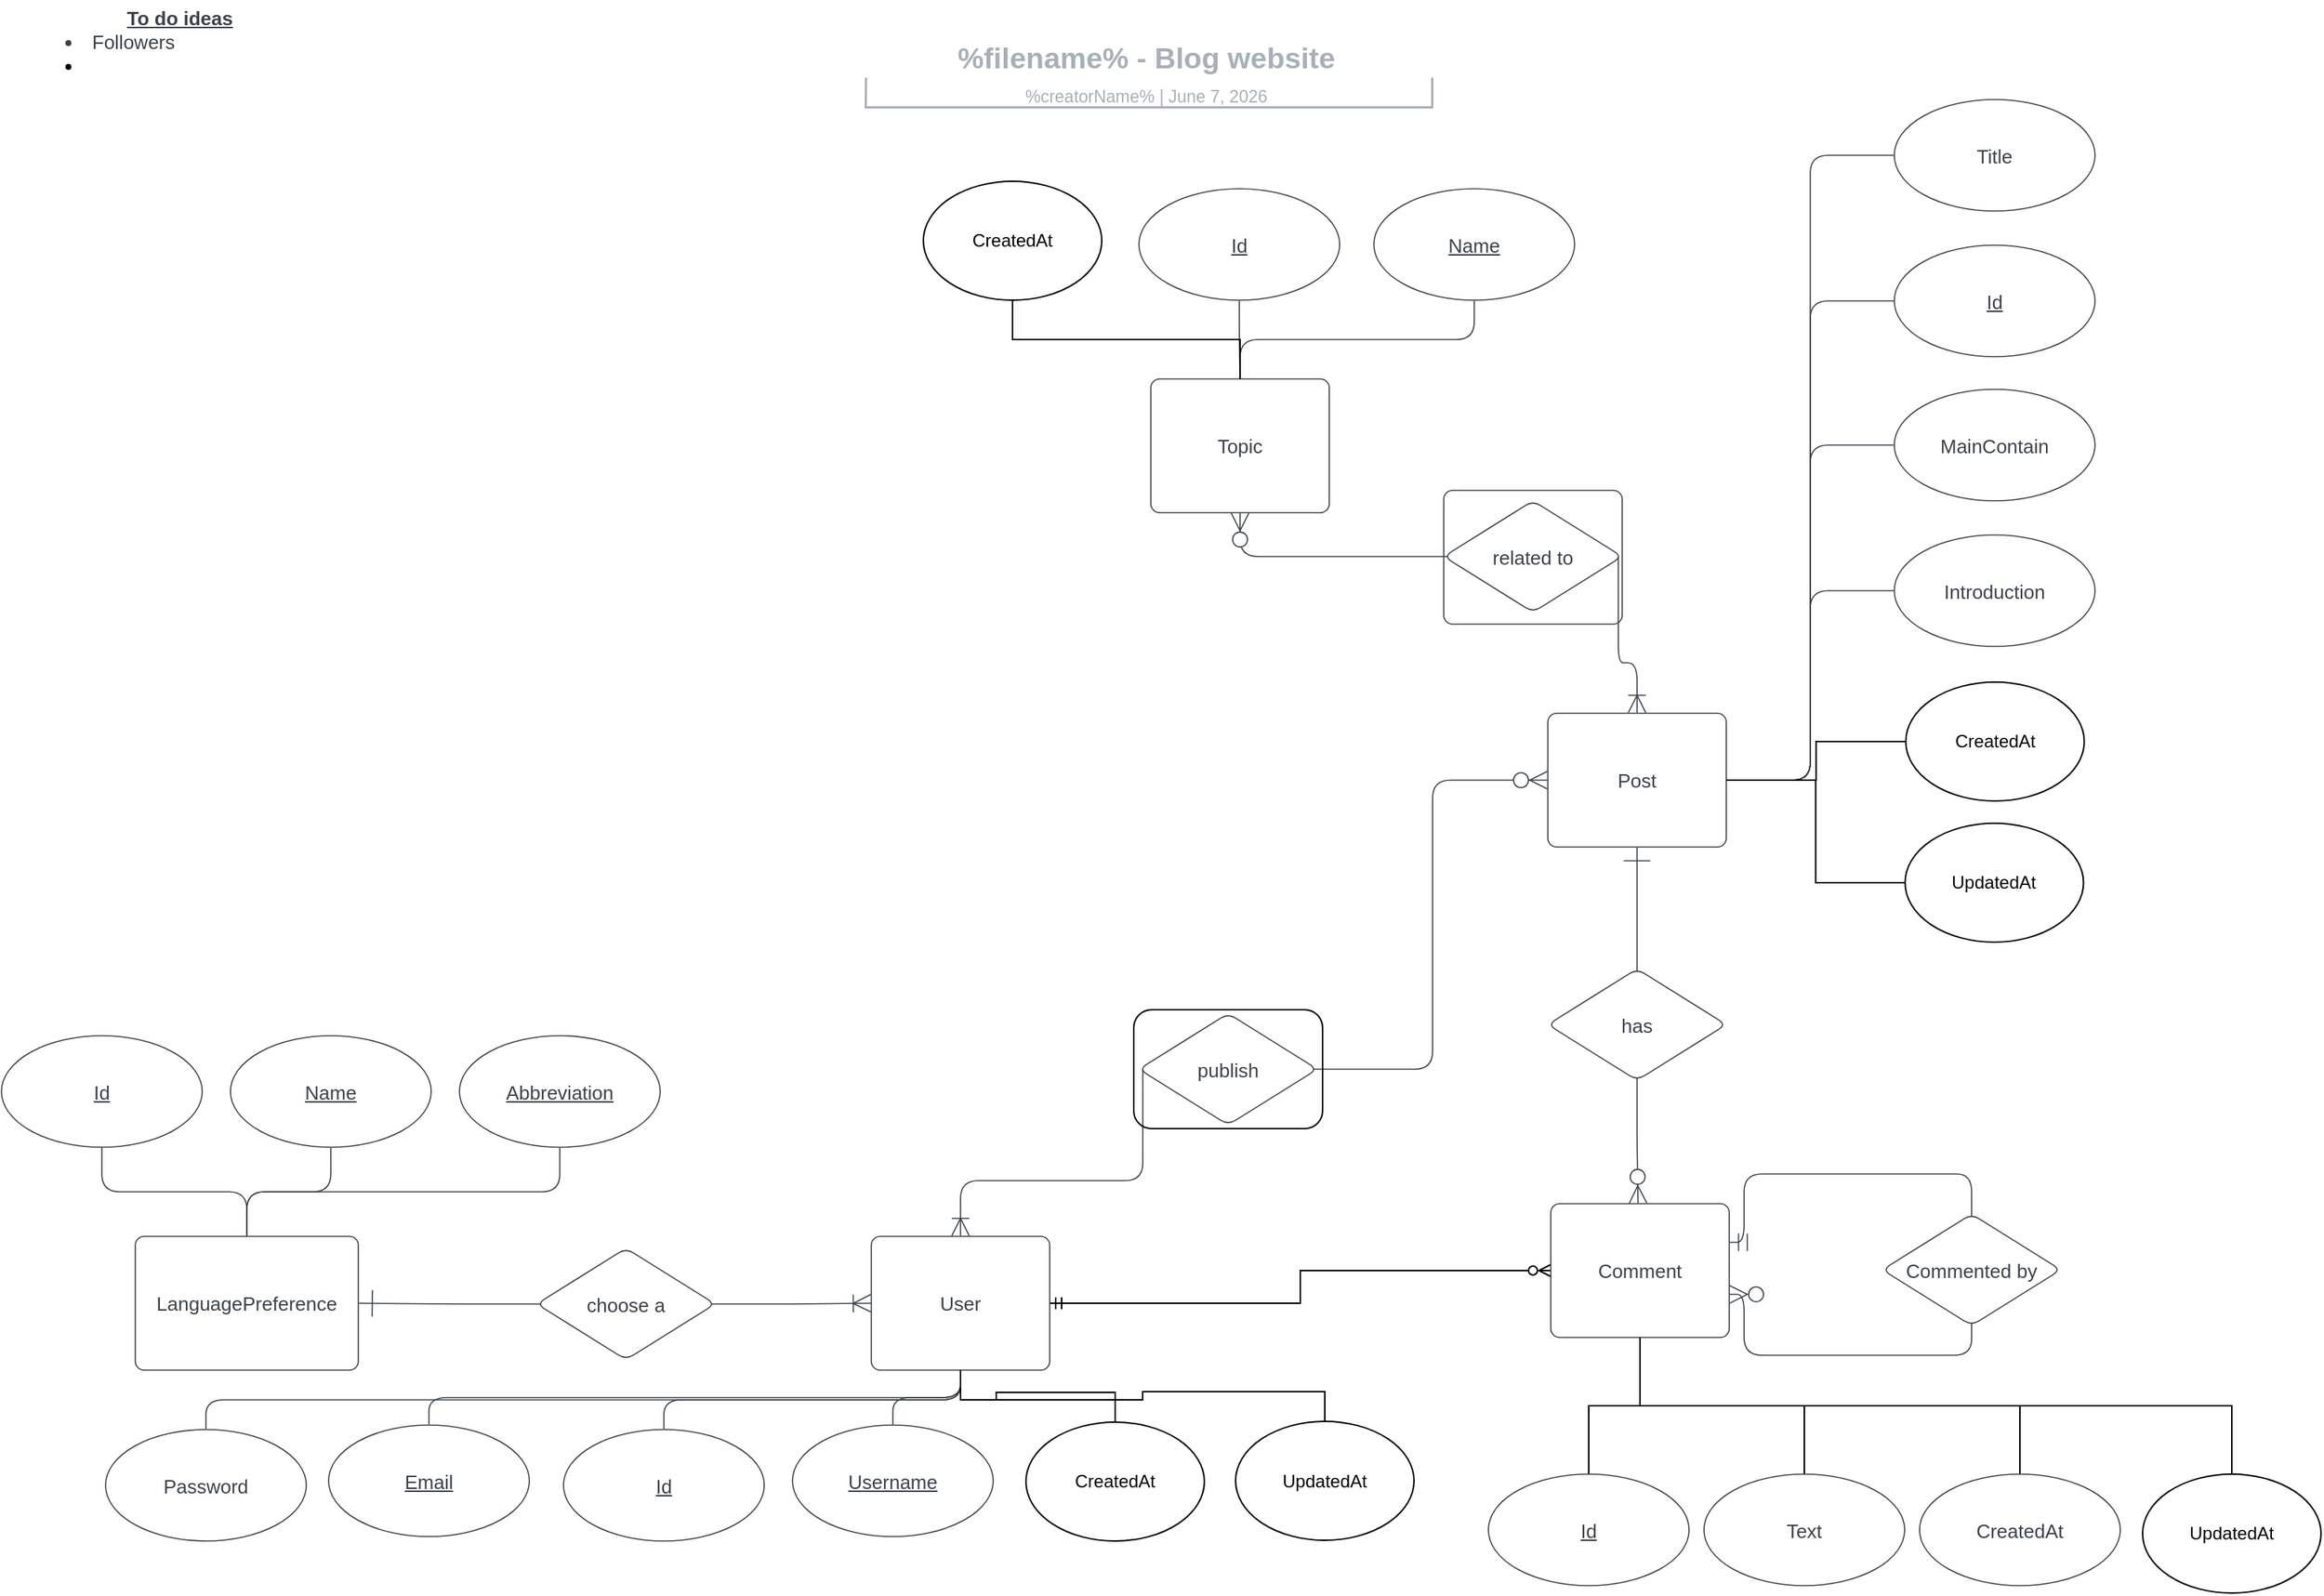 <mxfile version="18.0.6" type="device" pages="2"><diagram id="jc4P2HY1FJ0BWizCBXm3" name="Logical"><mxGraphModel dx="1102" dy="985" grid="1" gridSize="10" guides="1" tooltips="1" connect="1" arrows="1" fold="1" page="1" pageScale="1" pageWidth="827" pageHeight="1169" math="0" shadow="0"><root><mxCell id="0"/><mxCell id="1" parent="0"/><mxCell id="J6xNETfnc08ABXFG3QKi-1" value="" style="group;dropTarget=0;pointerEvents=0;" parent="1" vertex="1"><mxGeometry x="450" y="60" width="640" height="45" as="geometry"/></mxCell><UserObject label="%filename%  - Blog website" placeholders="1" lucidchartObjectId="kWBYl.rsL5rs" id="J6xNETfnc08ABXFG3QKi-2"><mxCell style="points=[[0.205,0.967,0],[0.8,0.967,0]];html=1;overflow=block;blockSpacing=1;whiteSpace=wrap;fontSize=19.7;fontColor=#a9afb8;fontStyle=1;align=center;spacingLeft=7;spacingRight=7;spacingTop=2;spacing=3;strokeOpacity=0;fillOpacity=0;rounded=1;absoluteArcSize=1;arcSize=12;fillColor=#ffffff;strokeWidth=1.5;" parent="J6xNETfnc08ABXFG3QKi-1" vertex="1"><mxGeometry width="640" height="31" as="geometry"/></mxCell></UserObject><UserObject label="%creatorName%  |  %date{mmmm d, yyyy}%" placeholders="1" lucidchartObjectId="kWBYolvidEkw" id="J6xNETfnc08ABXFG3QKi-3"><mxCell style="html=1;overflow=block;blockSpacing=1;whiteSpace=wrap;fontSize=11.5;fontColor=#a9afb8;align=center;spacingLeft=7;spacingRight=7;spacingTop=2;spacing=3;strokeOpacity=0;fillOpacity=0;rounded=1;absoluteArcSize=1;arcSize=12;fillColor=#ffffff;strokeWidth=1.5;" parent="J6xNETfnc08ABXFG3QKi-1" vertex="1"><mxGeometry y="31" width="640" height="14" as="geometry"/></mxCell></UserObject><UserObject label="" lucidchartObjectId="kWBYQYheZtb3" id="J6xNETfnc08ABXFG3QKi-4"><mxCell style="html=1;jettySize=18;whiteSpace=wrap;fontSize=13;fontFamily=Helvetica;strokeColor=#a9afb8;strokeOpacity=100;strokeWidth=1.5;rounded=0;startArrow=none;endArrow=none;exitX=0.205;exitY=0.967;exitPerimeter=0;entryX=0.8;entryY=0.967;entryPerimeter=0;" parent="J6xNETfnc08ABXFG3QKi-1" source="J6xNETfnc08ABXFG3QKi-2" target="J6xNETfnc08ABXFG3QKi-2" edge="1"><mxGeometry width="100" height="100" relative="1" as="geometry"><Array as="points"><mxPoint x="131" y="50" generated="1"/><mxPoint x="512" y="50" generated="1"/></Array></mxGeometry></mxCell></UserObject><mxCell id="nAT_ePgeCvAr-YKF8Lqw-1" style="edgeStyle=orthogonalEdgeStyle;rounded=0;orthogonalLoop=1;jettySize=auto;html=1;exitX=1;exitY=0.5;exitDx=0;exitDy=0;entryX=0;entryY=0.5;entryDx=0;entryDy=0;startArrow=ERmandOne;startFill=0;endArrow=ERzeroToMany;endFill=0;" parent="1" source="J6xNETfnc08ABXFG3QKi-5" target="J6xNETfnc08ABXFG3QKi-37" edge="1"><mxGeometry relative="1" as="geometry"/></mxCell><UserObject label="User" lucidchartObjectId="QgS_edo-8TDb" id="J6xNETfnc08ABXFG3QKi-5"><mxCell style="html=1;overflow=block;blockSpacing=1;whiteSpace=wrap;fontSize=13;fontColor=#3a414a;align=center;spacing=3.8;strokeColor=#3a414a;strokeOpacity=100;fillOpacity=100;rounded=1;absoluteArcSize=1;arcSize=12;fillColor=#ffffff;strokeWidth=0.8;" parent="1" vertex="1"><mxGeometry x="585" y="870" width="120" height="90" as="geometry"/></mxCell></UserObject><UserObject label="Id" lucidchartObjectId="MhS_kcdTVv.J" id="J6xNETfnc08ABXFG3QKi-6"><mxCell style="html=1;overflow=block;blockSpacing=1;whiteSpace=wrap;ellipse;fontSize=13;fontColor=#3a414a;fontStyle=4;align=center;spacing=3.8;strokeColor=#3a414a;strokeOpacity=100;fillOpacity=100;rounded=1;absoluteArcSize=1;arcSize=12;fillColor=#ffffff;strokeWidth=0.8;" parent="1" vertex="1"><mxGeometry x="378" y="1000" width="135" height="75" as="geometry"/></mxCell></UserObject><UserObject label="" lucidchartObjectId="BuS_DUMfYNzN" id="J6xNETfnc08ABXFG3QKi-7"><mxCell style="html=1;jettySize=18;whiteSpace=wrap;fontSize=13;strokeColor=#3a414a;strokeOpacity=100;strokeWidth=0.8;rounded=1;arcSize=24;edgeStyle=orthogonalEdgeStyle;startArrow=none;endArrow=none;exitX=0.5;exitY=-0.005;exitPerimeter=0;entryX=0.5;entryY=1.004;entryPerimeter=0;" parent="1" source="J6xNETfnc08ABXFG3QKi-6" target="J6xNETfnc08ABXFG3QKi-5" edge="1"><mxGeometry width="100" height="100" relative="1" as="geometry"><Array as="points"/></mxGeometry></mxCell></UserObject><UserObject label="Username" lucidchartObjectId="RuS_jGLzMKXy" id="J6xNETfnc08ABXFG3QKi-8"><mxCell style="html=1;overflow=block;blockSpacing=1;whiteSpace=wrap;ellipse;fontSize=13;fontColor=#3a414a;fontStyle=4;align=center;spacing=3.8;strokeColor=#3a414a;strokeOpacity=100;fillOpacity=100;rounded=1;absoluteArcSize=1;arcSize=12;fillColor=#ffffff;strokeWidth=0.8;" parent="1" vertex="1"><mxGeometry x="532" y="997" width="135" height="75" as="geometry"/></mxCell></UserObject><UserObject label="" lucidchartObjectId="ovS_gPjWE_wU" id="J6xNETfnc08ABXFG3QKi-10"><mxCell style="html=1;jettySize=18;whiteSpace=wrap;fontSize=13;strokeColor=#3a414a;strokeOpacity=100;strokeWidth=0.8;rounded=1;arcSize=24;edgeStyle=orthogonalEdgeStyle;startArrow=none;endArrow=none;exitX=0.5;exitY=-0.005;exitPerimeter=0;entryX=0.5;entryY=1.004;entryPerimeter=0;" parent="1" source="J6xNETfnc08ABXFG3QKi-8" target="J6xNETfnc08ABXFG3QKi-5" edge="1"><mxGeometry width="100" height="100" relative="1" as="geometry"><Array as="points"/></mxGeometry></mxCell></UserObject><UserObject label="Email" lucidchartObjectId="yvS_KuwCUWgo" id="J6xNETfnc08ABXFG3QKi-11"><mxCell style="html=1;overflow=block;blockSpacing=1;whiteSpace=wrap;ellipse;fontSize=13;fontColor=#3a414a;fontStyle=4;align=center;spacing=3.8;strokeColor=#3a414a;strokeOpacity=100;fillOpacity=100;rounded=1;absoluteArcSize=1;arcSize=12;fillColor=#ffffff;strokeWidth=0.8;" parent="1" vertex="1"><mxGeometry x="220" y="997" width="135" height="75" as="geometry"/></mxCell></UserObject><UserObject label="" lucidchartObjectId="jyS_BHbtcR4V" id="J6xNETfnc08ABXFG3QKi-12"><mxCell style="html=1;jettySize=18;whiteSpace=wrap;fontSize=13;strokeColor=#3a414a;strokeOpacity=100;strokeWidth=0.8;rounded=1;arcSize=24;edgeStyle=orthogonalEdgeStyle;startArrow=none;endArrow=none;exitX=0.5;exitY=-0.005;exitPerimeter=0;entryX=0.5;entryY=1.004;entryPerimeter=0;" parent="1" source="J6xNETfnc08ABXFG3QKi-11" target="J6xNETfnc08ABXFG3QKi-5" edge="1"><mxGeometry width="100" height="100" relative="1" as="geometry"><Array as="points"/></mxGeometry></mxCell></UserObject><UserObject label="LanguagePreference" lucidchartObjectId="sGS_RxcbGJh9" id="J6xNETfnc08ABXFG3QKi-13"><mxCell style="html=1;overflow=block;blockSpacing=1;whiteSpace=wrap;fontSize=13;fontColor=#3a414a;align=center;spacing=3.8;strokeColor=#3a414a;strokeOpacity=100;fillOpacity=100;rounded=1;absoluteArcSize=1;arcSize=12;fillColor=#ffffff;strokeWidth=0.8;" parent="1" vertex="1"><mxGeometry x="90" y="870" width="150" height="90" as="geometry"/></mxCell></UserObject><UserObject label="choose a" lucidchartObjectId="CGS_c668taMg" id="J6xNETfnc08ABXFG3QKi-14"><mxCell style="html=1;overflow=block;blockSpacing=1;whiteSpace=wrap;rhombus;fontSize=13;fontColor=#3a414a;align=center;spacing=3.8;strokeColor=#3a414a;strokeOpacity=100;fillOpacity=100;rounded=1;absoluteArcSize=1;arcSize=12;fillColor=#ffffff;strokeWidth=0.8;" parent="1" vertex="1"><mxGeometry x="360" y="878" width="120" height="75" as="geometry"/></mxCell></UserObject><UserObject label="" lucidchartObjectId="2JS_ZlRvFiJ." id="J6xNETfnc08ABXFG3QKi-15"><mxCell style="html=1;jettySize=18;whiteSpace=wrap;fontSize=13;strokeColor=#3a414a;strokeOpacity=100;strokeWidth=0.8;rounded=1;arcSize=24;edgeStyle=orthogonalEdgeStyle;startArrow=none;endArrow=ERoneToMany;endSize=10;exitX=0.978;exitY=0.5;exitPerimeter=0;entryX=-0.003;entryY=0.5;entryPerimeter=0;" parent="1" source="J6xNETfnc08ABXFG3QKi-14" target="J6xNETfnc08ABXFG3QKi-5" edge="1"><mxGeometry width="100" height="100" relative="1" as="geometry"><Array as="points"/></mxGeometry></mxCell></UserObject><UserObject label="" lucidchartObjectId="3JS_osMS_EWx" id="J6xNETfnc08ABXFG3QKi-16"><mxCell style="html=1;jettySize=18;whiteSpace=wrap;fontSize=13;strokeColor=#3a414a;strokeOpacity=100;strokeWidth=0.8;rounded=1;arcSize=24;edgeStyle=orthogonalEdgeStyle;startArrow=none;endArrow=ERone;endSize=16;exitX=0.022;exitY=0.5;exitPerimeter=0;entryX=1.003;entryY=0.5;entryPerimeter=0;" parent="1" source="J6xNETfnc08ABXFG3QKi-14" target="J6xNETfnc08ABXFG3QKi-13" edge="1"><mxGeometry width="100" height="100" relative="1" as="geometry"><Array as="points"/></mxGeometry></mxCell></UserObject><UserObject label="Password" lucidchartObjectId="ARS_a.Zo8VUb" id="J6xNETfnc08ABXFG3QKi-17"><mxCell style="html=1;overflow=block;blockSpacing=1;whiteSpace=wrap;ellipse;fontSize=13;fontColor=#3a414a;align=center;spacing=3.8;strokeColor=#3a414a;strokeOpacity=100;fillOpacity=100;rounded=1;absoluteArcSize=1;arcSize=12;fillColor=#ffffff;strokeWidth=0.8;" parent="1" vertex="1"><mxGeometry x="70" y="1000" width="135" height="75" as="geometry"/></mxCell></UserObject><UserObject label="" lucidchartObjectId="NRS_Hzz0OezP" id="J6xNETfnc08ABXFG3QKi-18"><mxCell style="html=1;jettySize=18;whiteSpace=wrap;fontSize=13;strokeColor=#3a414a;strokeOpacity=100;strokeWidth=0.8;rounded=1;arcSize=24;edgeStyle=orthogonalEdgeStyle;startArrow=none;endArrow=none;exitX=0.5;exitY=-0.005;exitPerimeter=0;entryX=0.5;entryY=1.004;entryPerimeter=0;" parent="1" source="J6xNETfnc08ABXFG3QKi-17" target="J6xNETfnc08ABXFG3QKi-5" edge="1"><mxGeometry width="100" height="100" relative="1" as="geometry"><Array as="points"/></mxGeometry></mxCell></UserObject><UserObject label="Topic" lucidchartObjectId="pSS_yOf3poE5" id="J6xNETfnc08ABXFG3QKi-19"><mxCell style="html=1;overflow=block;blockSpacing=1;whiteSpace=wrap;fontSize=13;fontColor=#3a414a;align=center;spacing=3.8;strokeColor=#3a414a;strokeOpacity=100;fillOpacity=100;rounded=1;absoluteArcSize=1;arcSize=12;fillColor=#ffffff;strokeWidth=0.8;" parent="1" vertex="1"><mxGeometry x="773" y="293" width="120" height="90" as="geometry"/></mxCell></UserObject><UserObject label="publish" lucidchartObjectId="mWS_klvE6deD" id="J6xNETfnc08ABXFG3QKi-20"><mxCell style="html=1;overflow=block;blockSpacing=1;whiteSpace=wrap;rhombus;fontSize=13;fontColor=#3a414a;align=center;spacing=3.8;strokeColor=#3a414a;strokeOpacity=100;fillOpacity=100;rounded=1;absoluteArcSize=1;arcSize=12;fillColor=#ffffff;strokeWidth=0.8;" parent="1" vertex="1"><mxGeometry x="765" y="720" width="120" height="75" as="geometry"/></mxCell></UserObject><UserObject label="Post" lucidchartObjectId="yWS_u0HPm_lP" id="J6xNETfnc08ABXFG3QKi-21"><mxCell style="html=1;overflow=block;blockSpacing=1;whiteSpace=wrap;fontSize=13;fontColor=#3a414a;align=center;spacing=3.8;strokeColor=#3a414a;strokeOpacity=100;fillOpacity=100;rounded=1;absoluteArcSize=1;arcSize=12;fillColor=#ffffff;strokeWidth=0.8;" parent="1" vertex="1"><mxGeometry x="1040" y="518" width="120" height="90" as="geometry"/></mxCell></UserObject><UserObject label="" lucidchartObjectId="IWS_6ItFIhGL" id="J6xNETfnc08ABXFG3QKi-22"><mxCell style="html=1;jettySize=18;whiteSpace=wrap;fontSize=13;strokeColor=#3a414a;strokeOpacity=100;strokeWidth=0.8;rounded=1;arcSize=24;edgeStyle=orthogonalEdgeStyle;startArrow=ERoneToMany;startSize=10;endArrow=none;exitX=0.5;exitY=-0.004;exitPerimeter=0;entryX=0.022;entryY=0.5;entryPerimeter=0;" parent="1" source="J6xNETfnc08ABXFG3QKi-5" target="J6xNETfnc08ABXFG3QKi-20" edge="1"><mxGeometry width="100" height="100" relative="1" as="geometry"><Array as="points"/></mxGeometry></mxCell></UserObject><UserObject label="" lucidchartObjectId="KWS_7vpUYjWc" id="J6xNETfnc08ABXFG3QKi-23"><mxCell style="html=1;jettySize=18;whiteSpace=wrap;fontSize=13;strokeColor=#3a414a;strokeOpacity=100;strokeWidth=0.8;rounded=1;arcSize=24;edgeStyle=orthogonalEdgeStyle;startArrow=none;endArrow=ERzeroToMany;endSize=10;exitX=0.978;exitY=0.5;exitPerimeter=0;entryX=-0.003;entryY=0.5;entryPerimeter=0;" parent="1" source="J6xNETfnc08ABXFG3QKi-20" target="J6xNETfnc08ABXFG3QKi-21" edge="1"><mxGeometry width="100" height="100" relative="1" as="geometry"><Array as="points"/></mxGeometry></mxCell></UserObject><UserObject label="Id" lucidchartObjectId="P0S_y-SO1TAZ" id="J6xNETfnc08ABXFG3QKi-24"><mxCell style="html=1;overflow=block;blockSpacing=1;whiteSpace=wrap;ellipse;fontSize=13;fontColor=#3a414a;fontStyle=4;align=center;spacing=3.8;strokeColor=#3a414a;strokeOpacity=100;fillOpacity=100;rounded=1;absoluteArcSize=1;arcSize=12;fillColor=#ffffff;strokeWidth=0.8;" parent="1" vertex="1"><mxGeometry x="765" y="165" width="135" height="75" as="geometry"/></mxCell></UserObject><UserObject label="Name" lucidchartObjectId="g1S_1vN1b9E8" id="J6xNETfnc08ABXFG3QKi-25"><mxCell style="html=1;overflow=block;blockSpacing=1;whiteSpace=wrap;ellipse;fontSize=13;fontColor=#3a414a;fontStyle=4;align=center;spacing=3.8;strokeColor=#3a414a;strokeOpacity=100;fillOpacity=100;rounded=1;absoluteArcSize=1;arcSize=12;fillColor=#ffffff;strokeWidth=0.8;" parent="1" vertex="1"><mxGeometry x="923" y="165" width="135" height="75" as="geometry"/></mxCell></UserObject><UserObject label="" lucidchartObjectId="y1S_lAIsqA2G" id="J6xNETfnc08ABXFG3QKi-26"><mxCell style="html=1;jettySize=18;whiteSpace=wrap;fontSize=13;strokeColor=#3a414a;strokeOpacity=100;strokeWidth=0.8;rounded=1;arcSize=24;edgeStyle=orthogonalEdgeStyle;startArrow=none;endArrow=none;exitX=0.5;exitY=1.005;exitPerimeter=0;entryX=0.5;entryY=-0.004;entryPerimeter=0;" parent="1" source="J6xNETfnc08ABXFG3QKi-24" target="J6xNETfnc08ABXFG3QKi-19" edge="1"><mxGeometry width="100" height="100" relative="1" as="geometry"><Array as="points"/></mxGeometry></mxCell></UserObject><UserObject label="" lucidchartObjectId="A1S_sYD5rD1E" id="J6xNETfnc08ABXFG3QKi-27"><mxCell style="html=1;jettySize=18;whiteSpace=wrap;fontSize=13;strokeColor=#3a414a;strokeOpacity=100;strokeWidth=0.8;rounded=1;arcSize=24;edgeStyle=orthogonalEdgeStyle;startArrow=none;endArrow=none;exitX=0.5;exitY=1.005;exitPerimeter=0;entryX=0.5;entryY=-0.004;entryPerimeter=0;" parent="1" source="J6xNETfnc08ABXFG3QKi-25" target="J6xNETfnc08ABXFG3QKi-19" edge="1"><mxGeometry width="100" height="100" relative="1" as="geometry"><Array as="points"/></mxGeometry></mxCell></UserObject><UserObject label="Id" lucidchartObjectId="91S_Qs-cm84i" id="J6xNETfnc08ABXFG3QKi-28"><mxCell style="html=1;overflow=block;blockSpacing=1;whiteSpace=wrap;ellipse;fontSize=13;fontColor=#3a414a;fontStyle=4;align=center;spacing=3.8;strokeColor=#3a414a;strokeOpacity=100;fillOpacity=100;rounded=1;absoluteArcSize=1;arcSize=12;fillColor=#ffffff;strokeWidth=0.8;" parent="1" vertex="1"><mxGeometry x="1273" y="203" width="135" height="75" as="geometry"/></mxCell></UserObject><UserObject label="Title" lucidchartObjectId="91S_MMTOviuS" id="J6xNETfnc08ABXFG3QKi-29"><mxCell style="html=1;overflow=block;blockSpacing=1;whiteSpace=wrap;ellipse;fontSize=13;fontColor=#3a414a;align=center;spacing=3.8;strokeColor=#3a414a;strokeOpacity=100;fillOpacity=100;rounded=1;absoluteArcSize=1;arcSize=12;fillColor=#ffffff;strokeWidth=0.8;" parent="1" vertex="1"><mxGeometry x="1273" y="105" width="135" height="75" as="geometry"/></mxCell></UserObject><UserObject label="" lucidchartObjectId="r2S_8LWui2H_" id="J6xNETfnc08ABXFG3QKi-30"><mxCell style="html=1;jettySize=18;whiteSpace=wrap;fontSize=13;strokeColor=#3a414a;strokeOpacity=100;strokeWidth=0.8;rounded=1;arcSize=24;edgeStyle=orthogonalEdgeStyle;startArrow=none;endArrow=none;exitX=-0.003;exitY=0.5;exitPerimeter=0;entryX=1.003;entryY=0.5;entryPerimeter=0;" parent="1" source="J6xNETfnc08ABXFG3QKi-28" target="J6xNETfnc08ABXFG3QKi-21" edge="1"><mxGeometry width="100" height="100" relative="1" as="geometry"><Array as="points"/></mxGeometry></mxCell></UserObject><UserObject label="" lucidchartObjectId="u2S_AXgOBwnD" id="J6xNETfnc08ABXFG3QKi-31"><mxCell style="html=1;jettySize=18;whiteSpace=wrap;fontSize=13;strokeColor=#3a414a;strokeOpacity=100;strokeWidth=0.8;rounded=1;arcSize=24;edgeStyle=orthogonalEdgeStyle;startArrow=none;endArrow=none;exitX=-0.003;exitY=0.5;exitPerimeter=0;entryX=1.003;entryY=0.5;entryPerimeter=0;" parent="1" source="J6xNETfnc08ABXFG3QKi-29" target="J6xNETfnc08ABXFG3QKi-21" edge="1"><mxGeometry width="100" height="100" relative="1" as="geometry"><Array as="points"/></mxGeometry></mxCell></UserObject><UserObject label="MainContain" lucidchartObjectId="R2S_8.UzSd7V" id="J6xNETfnc08ABXFG3QKi-32"><mxCell style="html=1;overflow=block;blockSpacing=1;whiteSpace=wrap;ellipse;fontSize=13;fontColor=#3a414a;align=center;spacing=3.8;strokeColor=#3a414a;strokeOpacity=100;fillOpacity=100;rounded=1;absoluteArcSize=1;arcSize=12;fillColor=#ffffff;strokeWidth=0.8;" parent="1" vertex="1"><mxGeometry x="1273" y="300" width="135" height="75" as="geometry"/></mxCell></UserObject><UserObject label="" lucidchartObjectId="k.S_a4dYzzpN" id="J6xNETfnc08ABXFG3QKi-33"><mxCell style="html=1;jettySize=18;whiteSpace=wrap;fontSize=13;strokeColor=#3a414a;strokeOpacity=100;strokeWidth=0.8;rounded=1;arcSize=24;edgeStyle=orthogonalEdgeStyle;startArrow=none;endArrow=none;exitX=-0.003;exitY=0.5;exitPerimeter=0;entryX=1.003;entryY=0.5;entryPerimeter=0;" parent="1" source="J6xNETfnc08ABXFG3QKi-32" target="J6xNETfnc08ABXFG3QKi-21" edge="1"><mxGeometry width="100" height="100" relative="1" as="geometry"><Array as="points"/></mxGeometry></mxCell></UserObject><UserObject label="Introduction" lucidchartObjectId="g~S_iwrdrVY2" id="J6xNETfnc08ABXFG3QKi-34"><mxCell style="html=1;overflow=block;blockSpacing=1;whiteSpace=wrap;ellipse;fontSize=13;fontColor=#3a414a;align=center;spacing=3.8;strokeColor=#3a414a;strokeOpacity=100;fillOpacity=100;rounded=1;absoluteArcSize=1;arcSize=12;fillColor=#ffffff;strokeWidth=0.8;" parent="1" vertex="1"><mxGeometry x="1273" y="398" width="135" height="75" as="geometry"/></mxCell></UserObject><UserObject label="" lucidchartObjectId="u~S_s-Q4rSfL" id="J6xNETfnc08ABXFG3QKi-35"><mxCell style="html=1;jettySize=18;whiteSpace=wrap;fontSize=13;strokeColor=#3a414a;strokeOpacity=100;strokeWidth=0.8;rounded=1;arcSize=24;edgeStyle=orthogonalEdgeStyle;startArrow=none;endArrow=none;exitX=-0.003;exitY=0.5;exitPerimeter=0;entryX=1.003;entryY=0.5;entryPerimeter=0;" parent="1" source="J6xNETfnc08ABXFG3QKi-34" target="J6xNETfnc08ABXFG3QKi-21" edge="1"><mxGeometry width="100" height="100" relative="1" as="geometry"><Array as="points"/></mxGeometry></mxCell></UserObject><UserObject label="has" lucidchartObjectId="T~S_fJmox-Lh" id="J6xNETfnc08ABXFG3QKi-36"><mxCell style="html=1;overflow=block;blockSpacing=1;whiteSpace=wrap;rhombus;fontSize=13;fontColor=#3a414a;align=center;spacing=3.8;strokeColor=#3a414a;strokeOpacity=100;fillOpacity=100;rounded=1;absoluteArcSize=1;arcSize=12;fillColor=#ffffff;strokeWidth=0.8;" parent="1" vertex="1"><mxGeometry x="1040" y="690" width="120" height="75" as="geometry"/></mxCell></UserObject><mxCell id="iP8as0uA-4lnGxsTnxbl-2" style="edgeStyle=orthogonalEdgeStyle;rounded=0;orthogonalLoop=1;jettySize=auto;html=1;exitX=0.5;exitY=1;exitDx=0;exitDy=0;entryX=0.5;entryY=0;entryDx=0;entryDy=0;endArrow=none;endFill=0;" parent="1" source="J6xNETfnc08ABXFG3QKi-37" target="iP8as0uA-4lnGxsTnxbl-1" edge="1"><mxGeometry relative="1" as="geometry"/></mxCell><mxCell id="iP8as0uA-4lnGxsTnxbl-4" style="edgeStyle=orthogonalEdgeStyle;rounded=0;orthogonalLoop=1;jettySize=auto;html=1;exitX=0.5;exitY=1;exitDx=0;exitDy=0;entryX=0.5;entryY=0;entryDx=0;entryDy=0;endArrow=none;endFill=0;" parent="1" source="J6xNETfnc08ABXFG3QKi-37" target="iP8as0uA-4lnGxsTnxbl-3" edge="1"><mxGeometry relative="1" as="geometry"/></mxCell><mxCell id="iP8as0uA-4lnGxsTnxbl-6" style="edgeStyle=orthogonalEdgeStyle;rounded=0;orthogonalLoop=1;jettySize=auto;html=1;exitX=0.5;exitY=1;exitDx=0;exitDy=0;endArrow=none;endFill=0;" parent="1" source="J6xNETfnc08ABXFG3QKi-37" target="iP8as0uA-4lnGxsTnxbl-5" edge="1"><mxGeometry relative="1" as="geometry"/></mxCell><UserObject label="Comment" lucidchartObjectId="~aT_iMC_iJ_6" id="J6xNETfnc08ABXFG3QKi-37"><mxCell style="html=1;overflow=block;blockSpacing=1;whiteSpace=wrap;fontSize=13;fontColor=#3a414a;align=center;spacing=3.8;strokeColor=#3a414a;strokeOpacity=100;fillOpacity=100;rounded=1;absoluteArcSize=1;arcSize=12;fillColor=#ffffff;strokeWidth=0.8;" parent="1" vertex="1"><mxGeometry x="1042" y="848" width="120" height="90" as="geometry"/></mxCell></UserObject><UserObject label="" lucidchartObjectId="qcT_VrXnJtiM" id="J6xNETfnc08ABXFG3QKi-38"><mxCell style="html=1;jettySize=18;whiteSpace=wrap;fontSize=13;strokeColor=#3a414a;strokeOpacity=100;strokeWidth=0.8;rounded=1;arcSize=24;edgeStyle=orthogonalEdgeStyle;startArrow=ERone;startSize=16;endArrow=none;exitX=0.5;exitY=1.004;exitPerimeter=0;entryX=0.5;entryY=0.02;entryPerimeter=0;" parent="1" source="J6xNETfnc08ABXFG3QKi-21" target="J6xNETfnc08ABXFG3QKi-36" edge="1"><mxGeometry width="100" height="100" relative="1" as="geometry"><Array as="points"/></mxGeometry></mxCell></UserObject><UserObject label="" lucidchartObjectId="scT_oG5L_Snx" id="J6xNETfnc08ABXFG3QKi-39"><mxCell style="html=1;jettySize=18;whiteSpace=wrap;fontSize=13;strokeColor=#3a414a;strokeOpacity=100;strokeWidth=0.8;rounded=1;arcSize=24;edgeStyle=orthogonalEdgeStyle;startArrow=none;endArrow=ERzeroToMany;endSize=10;exitX=0.5;exitY=0.98;exitPerimeter=0;entryX=0.489;entryY=-0.004;entryPerimeter=0;" parent="1" source="J6xNETfnc08ABXFG3QKi-36" target="J6xNETfnc08ABXFG3QKi-37" edge="1"><mxGeometry width="100" height="100" relative="1" as="geometry"><Array as="points"/></mxGeometry></mxCell></UserObject><UserObject label="Commented by" lucidchartObjectId="OpT_sR2SyMWR" id="J6xNETfnc08ABXFG3QKi-40"><mxCell style="html=1;overflow=block;blockSpacing=1;whiteSpace=wrap;rhombus;fontSize=13;fontColor=#3a414a;align=center;spacing=3.8;strokeColor=#3a414a;strokeOpacity=100;fillOpacity=100;rounded=1;absoluteArcSize=1;arcSize=12;fillColor=#ffffff;strokeWidth=0.8;" parent="1" vertex="1"><mxGeometry x="1265" y="855" width="120" height="75" as="geometry"/></mxCell></UserObject><UserObject label="" lucidchartObjectId="MAT_TMIjiR6q" id="J6xNETfnc08ABXFG3QKi-41"><mxCell style="html=1;jettySize=18;whiteSpace=wrap;fontSize=13;strokeColor=#3a414a;strokeOpacity=100;strokeWidth=0.8;rounded=1;arcSize=24;edgeStyle=orthogonalEdgeStyle;startArrow=none;endArrow=ERmandOne;endSize=10;exitX=0.5;exitY=0.02;exitPerimeter=0;entryX=1.003;entryY=0.289;entryPerimeter=0;" parent="1" source="J6xNETfnc08ABXFG3QKi-40" target="J6xNETfnc08ABXFG3QKi-37" edge="1"><mxGeometry width="100" height="100" relative="1" as="geometry"><Array as="points"><mxPoint x="1305" y="828"/><mxPoint x="1172" y="828"/><mxPoint x="1172" y="837"/></Array></mxGeometry></mxCell></UserObject><UserObject label="" lucidchartObjectId="-AT_eVoeqRWa" id="J6xNETfnc08ABXFG3QKi-42"><mxCell style="html=1;jettySize=18;whiteSpace=wrap;fontSize=13;strokeColor=#3a414a;strokeOpacity=100;strokeWidth=0.8;rounded=1;arcSize=24;edgeStyle=orthogonalEdgeStyle;startArrow=none;endArrow=ERzeroToMany;endSize=10;exitX=0.5;exitY=0.98;exitPerimeter=0;entryX=1.003;entryY=0.678;entryPerimeter=0;" parent="1" source="J6xNETfnc08ABXFG3QKi-40" target="J6xNETfnc08ABXFG3QKi-37" edge="1"><mxGeometry width="100" height="100" relative="1" as="geometry"><Array as="points"><mxPoint x="1325" y="950"/><mxPoint x="1172" y="950"/><mxPoint x="1172" y="909"/></Array></mxGeometry></mxCell></UserObject><UserObject label="related to" lucidchartObjectId="Vz._v3iB6EYJ" id="J6xNETfnc08ABXFG3QKi-47"><mxCell style="html=1;overflow=block;blockSpacing=1;whiteSpace=wrap;rhombus;fontSize=13;fontColor=#3a414a;align=center;spacing=3.8;strokeColor=#3a414a;strokeOpacity=100;fillOpacity=100;rounded=1;absoluteArcSize=1;arcSize=12;fillColor=#ffffff;strokeWidth=0.8;" parent="1" vertex="1"><mxGeometry x="970" y="375" width="120" height="75" as="geometry"/></mxCell></UserObject><UserObject label="" lucidchartObjectId="aB._5UuGL0db" id="J6xNETfnc08ABXFG3QKi-48"><mxCell style="html=1;jettySize=18;whiteSpace=wrap;fontSize=13;strokeColor=#3a414a;strokeOpacity=100;strokeWidth=0.8;rounded=1;arcSize=24;edgeStyle=orthogonalEdgeStyle;startArrow=ERoneToMany;startSize=10;endArrow=none;exitX=0.5;exitY=-0.004;exitPerimeter=0;entryX=0.978;entryY=0.5;entryPerimeter=0;" parent="1" source="J6xNETfnc08ABXFG3QKi-21" target="J6xNETfnc08ABXFG3QKi-47" edge="1"><mxGeometry width="100" height="100" relative="1" as="geometry"><Array as="points"/></mxGeometry></mxCell></UserObject><UserObject label="" lucidchartObjectId="dB._0c__fvO1" id="J6xNETfnc08ABXFG3QKi-49"><mxCell style="html=1;jettySize=18;whiteSpace=wrap;fontSize=13;strokeColor=#3a414a;strokeOpacity=100;strokeWidth=0.8;rounded=1;arcSize=24;edgeStyle=orthogonalEdgeStyle;startArrow=none;endArrow=ERzeroToMany;endSize=10;exitX=0.022;exitY=0.5;exitPerimeter=0;entryX=0.5;entryY=1.004;entryPerimeter=0;" parent="1" source="J6xNETfnc08ABXFG3QKi-47" target="J6xNETfnc08ABXFG3QKi-19" edge="1"><mxGeometry width="100" height="100" relative="1" as="geometry"><Array as="points"/></mxGeometry></mxCell></UserObject><UserObject label="" lucidchartObjectId="WO._vnr5x_zt" id="J6xNETfnc08ABXFG3QKi-50"><mxCell style="html=1;overflow=block;blockSpacing=1;whiteSpace=wrap;fontSize=13;align=center;spacing=3.8;strokeColor=#3a414a;strokeOpacity=100;fillOpacity=0;rounded=1;absoluteArcSize=1;arcSize=12;fillColor=#000000;strokeWidth=0.8;" parent="1" vertex="1"><mxGeometry x="970" y="368" width="120" height="90" as="geometry"/></mxCell></UserObject><UserObject label="&lt;div style=&quot;display: flex; justify-content: center; text-align: center; align-items: baseline; font-size: 0; line-height: 1.25;margin-top: -2px;&quot;&gt;&lt;span&gt;&lt;span style=&quot;font-size:13px;color:#3a414a;font-weight: bold;text-decoration: underline;&quot;&gt;To do ideas&#10;&lt;/span&gt;&lt;/span&gt;&lt;/div&gt;&lt;ul style=&quot;margin: 0px; padding-left: 10px;list-style-position: inside; list-style-type:disc&quot;&gt;&lt;li style=&quot;text-align:left;color:#3a414a;&quot;&gt;&lt;span style=&quot;margin-left: 0px;margin-top: -2px;&quot;&gt;&lt;span style=&quot;font-size:13px;color:#3a414a;&quot;&gt;&lt;span style=&quot;font-size:13px;color:#3a414a;&quot;&gt;Followers&lt;/span&gt;&lt;/span&gt;&lt;/span&gt;&lt;/li&gt;&lt;li style=&quot;text-align:left;&quot;&gt;&lt;span style=&quot;margin-left: 0px;margin-top: -2px;&quot;&gt;&lt;/span&gt;&lt;/li&gt;&lt;/ul&gt;" lucidchartObjectId="NR._yp2IhHD4" id="J6xNETfnc08ABXFG3QKi-51"><mxCell style="html=1;overflow=block;blockSpacing=1;whiteSpace=wrap;fontSize=13;spacing=3.8;verticalAlign=middle;strokeOpacity=0;fillOpacity=0;rounded=1;absoluteArcSize=1;arcSize=12;fillColor=#ffffff;strokeWidth=0.8;" parent="1" vertex="1"><mxGeometry x="30" y="39" width="180" height="56" as="geometry"/></mxCell></UserObject><UserObject label="Name" lucidchartObjectId="Ja~_KDrrKwdE" id="J6xNETfnc08ABXFG3QKi-52"><mxCell style="html=1;overflow=block;blockSpacing=1;whiteSpace=wrap;ellipse;fontSize=13;fontColor=#3a414a;fontStyle=4;align=center;spacing=3.8;strokeColor=#3a414a;strokeOpacity=100;fillOpacity=100;rounded=1;absoluteArcSize=1;arcSize=12;fillColor=#ffffff;strokeWidth=0.8;" parent="1" vertex="1"><mxGeometry x="154" y="735" width="135" height="75" as="geometry"/></mxCell></UserObject><UserObject label="" lucidchartObjectId="Oa~_ozsidSK4" id="J6xNETfnc08ABXFG3QKi-53"><mxCell style="html=1;jettySize=18;whiteSpace=wrap;fontSize=13;strokeColor=#3a414a;strokeOpacity=100;strokeWidth=0.8;rounded=1;arcSize=24;edgeStyle=orthogonalEdgeStyle;startArrow=none;endArrow=none;exitX=0.5;exitY=1.005;exitPerimeter=0;entryX=0.5;entryY=-0.004;entryPerimeter=0;" parent="1" source="J6xNETfnc08ABXFG3QKi-52" target="J6xNETfnc08ABXFG3QKi-13" edge="1"><mxGeometry width="100" height="100" relative="1" as="geometry"><Array as="points"/></mxGeometry></mxCell></UserObject><UserObject label="Abbreviation" lucidchartObjectId=".a~_zmZKZmWN" id="J6xNETfnc08ABXFG3QKi-54"><mxCell style="html=1;overflow=block;blockSpacing=1;whiteSpace=wrap;ellipse;fontSize=13;fontColor=#3a414a;fontStyle=4;align=center;spacing=3.8;strokeColor=#3a414a;strokeOpacity=100;fillOpacity=100;rounded=1;absoluteArcSize=1;arcSize=12;fillColor=#ffffff;strokeWidth=0.8;" parent="1" vertex="1"><mxGeometry x="308" y="735" width="135" height="75" as="geometry"/></mxCell></UserObject><UserObject label="" lucidchartObjectId="ab~_u~E66c2z" id="J6xNETfnc08ABXFG3QKi-55"><mxCell style="html=1;jettySize=18;whiteSpace=wrap;fontSize=13;strokeColor=#3a414a;strokeOpacity=100;strokeWidth=0.8;rounded=1;arcSize=24;edgeStyle=orthogonalEdgeStyle;startArrow=none;endArrow=none;exitX=0.5;exitY=1.005;exitPerimeter=0;entryX=0.5;entryY=-0.004;entryPerimeter=0;" parent="1" source="J6xNETfnc08ABXFG3QKi-54" target="J6xNETfnc08ABXFG3QKi-13" edge="1"><mxGeometry width="100" height="100" relative="1" as="geometry"><Array as="points"/></mxGeometry></mxCell></UserObject><UserObject label="Id" lucidchartObjectId="9b~_VBHsMFLN" id="J6xNETfnc08ABXFG3QKi-56"><mxCell style="html=1;overflow=block;blockSpacing=1;whiteSpace=wrap;ellipse;fontSize=13;fontColor=#3a414a;fontStyle=4;align=center;spacing=3.8;strokeColor=#3a414a;strokeOpacity=100;fillOpacity=100;rounded=1;absoluteArcSize=1;arcSize=12;fillColor=#ffffff;strokeWidth=0.8;" parent="1" vertex="1"><mxGeometry y="735" width="135" height="75" as="geometry"/></mxCell></UserObject><UserObject label="" lucidchartObjectId="dc~_DuQ0qGIk" id="J6xNETfnc08ABXFG3QKi-57"><mxCell style="html=1;jettySize=18;whiteSpace=wrap;fontSize=13;strokeColor=#3a414a;strokeOpacity=100;strokeWidth=0.8;rounded=1;arcSize=24;edgeStyle=orthogonalEdgeStyle;startArrow=none;endArrow=none;exitX=0.5;exitY=1.005;exitPerimeter=0;entryX=0.5;entryY=-0.004;entryPerimeter=0;" parent="1" source="J6xNETfnc08ABXFG3QKi-56" target="J6xNETfnc08ABXFG3QKi-13" edge="1"><mxGeometry width="100" height="100" relative="1" as="geometry"><Array as="points"/></mxGeometry></mxCell></UserObject><UserObject label="&lt;u&gt;Id&lt;/u&gt;" lucidchartObjectId="g~S_iwrdrVY2" id="iP8as0uA-4lnGxsTnxbl-1"><mxCell style="html=1;overflow=block;blockSpacing=1;whiteSpace=wrap;ellipse;fontSize=13;fontColor=#3a414a;align=center;spacing=3.8;strokeColor=#3a414a;strokeOpacity=100;fillOpacity=100;rounded=1;absoluteArcSize=1;arcSize=12;fillColor=#ffffff;strokeWidth=0.8;" parent="1" vertex="1"><mxGeometry x="1000" y="1030" width="135" height="75" as="geometry"/></mxCell></UserObject><UserObject label="Text" lucidchartObjectId="g~S_iwrdrVY2" id="iP8as0uA-4lnGxsTnxbl-3"><mxCell style="html=1;overflow=block;blockSpacing=1;whiteSpace=wrap;ellipse;fontSize=13;fontColor=#3a414a;align=center;spacing=3.8;strokeColor=#3a414a;strokeOpacity=100;fillOpacity=100;rounded=1;absoluteArcSize=1;arcSize=12;fillColor=#ffffff;strokeWidth=0.8;" parent="1" vertex="1"><mxGeometry x="1145" y="1030" width="135" height="75" as="geometry"/></mxCell></UserObject><UserObject label="CreatedAt" lucidchartObjectId="g~S_iwrdrVY2" id="iP8as0uA-4lnGxsTnxbl-5"><mxCell style="html=1;overflow=block;blockSpacing=1;whiteSpace=wrap;ellipse;fontSize=13;fontColor=#3a414a;align=center;spacing=3.8;strokeColor=#3a414a;strokeOpacity=100;fillOpacity=100;rounded=1;absoluteArcSize=1;arcSize=12;fillColor=#ffffff;strokeWidth=0.8;" parent="1" vertex="1"><mxGeometry x="1290" y="1030" width="135" height="75" as="geometry"/></mxCell></UserObject><mxCell id="ymBADOM2M4yzJXeAdw---2" style="edgeStyle=orthogonalEdgeStyle;rounded=0;orthogonalLoop=1;jettySize=auto;html=1;exitX=0.5;exitY=0;exitDx=0;exitDy=0;entryX=0.5;entryY=1;entryDx=0;entryDy=0;endArrow=none;endFill=0;" edge="1" parent="1" source="ymBADOM2M4yzJXeAdw---1" target="J6xNETfnc08ABXFG3QKi-5"><mxGeometry relative="1" as="geometry"/></mxCell><mxCell id="ymBADOM2M4yzJXeAdw---1" value="CreatedAt" style="ellipse;whiteSpace=wrap;html=1;" vertex="1" parent="1"><mxGeometry x="689" y="995" width="120" height="80" as="geometry"/></mxCell><mxCell id="ymBADOM2M4yzJXeAdw---4" style="edgeStyle=orthogonalEdgeStyle;rounded=0;orthogonalLoop=1;jettySize=auto;html=1;exitX=0.5;exitY=0;exitDx=0;exitDy=0;entryX=0.5;entryY=1;entryDx=0;entryDy=0;endArrow=none;endFill=0;" edge="1" parent="1" source="ymBADOM2M4yzJXeAdw---3" target="J6xNETfnc08ABXFG3QKi-5"><mxGeometry relative="1" as="geometry"/></mxCell><mxCell id="ymBADOM2M4yzJXeAdw---3" value="UpdatedAt" style="ellipse;whiteSpace=wrap;html=1;" vertex="1" parent="1"><mxGeometry x="830" y="994.5" width="120" height="80" as="geometry"/></mxCell><mxCell id="ymBADOM2M4yzJXeAdw---6" style="edgeStyle=orthogonalEdgeStyle;rounded=0;orthogonalLoop=1;jettySize=auto;html=1;exitX=0.5;exitY=1;exitDx=0;exitDy=0;entryX=0.5;entryY=0;entryDx=0;entryDy=0;endArrow=none;endFill=0;" edge="1" parent="1" source="ymBADOM2M4yzJXeAdw---5" target="J6xNETfnc08ABXFG3QKi-19"><mxGeometry relative="1" as="geometry"/></mxCell><mxCell id="ymBADOM2M4yzJXeAdw---5" value="CreatedAt" style="ellipse;whiteSpace=wrap;html=1;" vertex="1" parent="1"><mxGeometry x="620" y="160" width="120" height="80" as="geometry"/></mxCell><mxCell id="ymBADOM2M4yzJXeAdw---9" style="edgeStyle=orthogonalEdgeStyle;rounded=0;orthogonalLoop=1;jettySize=auto;html=1;exitX=0;exitY=0.5;exitDx=0;exitDy=0;entryX=1;entryY=0.5;entryDx=0;entryDy=0;endArrow=none;endFill=0;" edge="1" parent="1" source="ymBADOM2M4yzJXeAdw---7" target="J6xNETfnc08ABXFG3QKi-21"><mxGeometry relative="1" as="geometry"/></mxCell><mxCell id="ymBADOM2M4yzJXeAdw---7" value="CreatedAt" style="ellipse;whiteSpace=wrap;html=1;" vertex="1" parent="1"><mxGeometry x="1280.75" y="497" width="120" height="80" as="geometry"/></mxCell><mxCell id="ymBADOM2M4yzJXeAdw---11" style="edgeStyle=orthogonalEdgeStyle;rounded=0;orthogonalLoop=1;jettySize=auto;html=1;exitX=0;exitY=0.5;exitDx=0;exitDy=0;entryX=1;entryY=0.5;entryDx=0;entryDy=0;endArrow=none;endFill=0;" edge="1" parent="1" source="ymBADOM2M4yzJXeAdw---8" target="J6xNETfnc08ABXFG3QKi-21"><mxGeometry relative="1" as="geometry"/></mxCell><mxCell id="ymBADOM2M4yzJXeAdw---8" value="UpdatedAt" style="ellipse;whiteSpace=wrap;html=1;" vertex="1" parent="1"><mxGeometry x="1280.25" y="592" width="120" height="80" as="geometry"/></mxCell><mxCell id="ymBADOM2M4yzJXeAdw---13" style="edgeStyle=orthogonalEdgeStyle;rounded=0;orthogonalLoop=1;jettySize=auto;html=1;exitX=0.5;exitY=0;exitDx=0;exitDy=0;entryX=0.5;entryY=1;entryDx=0;entryDy=0;endArrow=none;endFill=0;" edge="1" parent="1" source="ymBADOM2M4yzJXeAdw---12" target="J6xNETfnc08ABXFG3QKi-37"><mxGeometry relative="1" as="geometry"/></mxCell><mxCell id="ymBADOM2M4yzJXeAdw---12" value="UpdatedAt" style="ellipse;whiteSpace=wrap;html=1;" vertex="1" parent="1"><mxGeometry x="1440" y="1030" width="120" height="80" as="geometry"/></mxCell><mxCell id="ymBADOM2M4yzJXeAdw---14" value="" style="rounded=1;whiteSpace=wrap;html=1;fillColor=none;" vertex="1" parent="1"><mxGeometry x="761.5" y="717.5" width="127" height="80" as="geometry"/></mxCell></root></mxGraphModel></diagram><diagram id="RMbC3ZEL_tQuTmk3PAsp" name="Physical"><mxGraphModel dx="1102" dy="2154" grid="1" gridSize="10" guides="1" tooltips="1" connect="1" arrows="1" fold="1" page="1" pageScale="1" pageWidth="827" pageHeight="1169" background="#F4F1DE" math="0" shadow="0"><root><mxCell id="0"/><mxCell id="1" parent="0"/><mxCell id="u7YzEKFj4_czYckc6Ujx-74" style="edgeStyle=orthogonalEdgeStyle;curved=0;rounded=1;sketch=0;orthogonalLoop=1;jettySize=auto;html=1;exitX=0.5;exitY=0;exitDx=0;exitDy=0;endArrow=ERzeroToMany;endFill=0;startArrow=ERone;startFill=0;labelBackgroundColor=#F4F1DE;strokeColor=#E07A5F;fontColor=#393C56;noEdgeStyle=1;orthogonal=1;" parent="1" source="tcoh5PEIJ5XeFmHa1sTy-1" target="u7YzEKFj4_czYckc6Ujx-49" edge="1"><mxGeometry relative="1" as="geometry"><Array as="points"><mxPoint x="655" y="460"/></Array></mxGeometry></mxCell><mxCell id="tcoh5PEIJ5XeFmHa1sTy-1" value="User" style="shape=table;startSize=30;container=1;collapsible=1;childLayout=tableLayout;fixedRows=1;rowLines=0;fontStyle=1;align=center;resizeLast=1;fillColor=#F2CC8F;strokeColor=#E07A5F;fontColor=#393C56;" parent="1" vertex="1"><mxGeometry x="510" y="570" width="290" height="240" as="geometry"/></mxCell><mxCell id="tcoh5PEIJ5XeFmHa1sTy-2" value="" style="shape=tableRow;horizontal=0;startSize=0;swimlaneHead=0;swimlaneBody=0;fillColor=none;collapsible=0;dropTarget=0;points=[[0,0.5],[1,0.5]];portConstraint=eastwest;top=0;left=0;right=0;bottom=1;strokeColor=#E07A5F;fontColor=#393C56;" parent="tcoh5PEIJ5XeFmHa1sTy-1" vertex="1"><mxGeometry y="30" width="290" height="30" as="geometry"/></mxCell><mxCell id="tcoh5PEIJ5XeFmHa1sTy-3" value="PK" style="shape=partialRectangle;connectable=0;fillColor=none;top=0;left=0;bottom=0;right=0;fontStyle=1;overflow=hidden;strokeColor=#E07A5F;fontColor=#393C56;" parent="tcoh5PEIJ5XeFmHa1sTy-2" vertex="1"><mxGeometry width="30" height="30" as="geometry"><mxRectangle width="30" height="30" as="alternateBounds"/></mxGeometry></mxCell><mxCell id="tcoh5PEIJ5XeFmHa1sTy-4" value="Id" style="shape=partialRectangle;connectable=0;fillColor=none;top=0;left=0;bottom=0;right=0;align=left;spacingLeft=6;fontStyle=5;overflow=hidden;strokeColor=#E07A5F;fontColor=#393C56;" parent="tcoh5PEIJ5XeFmHa1sTy-2" vertex="1"><mxGeometry x="30" width="180" height="30" as="geometry"><mxRectangle width="180" height="30" as="alternateBounds"/></mxGeometry></mxCell><mxCell id="tcoh5PEIJ5XeFmHa1sTy-15" value="uid" style="shape=partialRectangle;connectable=0;fillColor=none;top=0;left=0;bottom=0;right=0;align=left;spacingLeft=6;fontStyle=1;overflow=hidden;strokeColor=#E07A5F;fontColor=#393C56;" parent="tcoh5PEIJ5XeFmHa1sTy-2" vertex="1"><mxGeometry x="210" width="80" height="30" as="geometry"><mxRectangle width="80" height="30" as="alternateBounds"/></mxGeometry></mxCell><mxCell id="tcoh5PEIJ5XeFmHa1sTy-5" value="" style="shape=tableRow;horizontal=0;startSize=0;swimlaneHead=0;swimlaneBody=0;fillColor=none;collapsible=0;dropTarget=0;points=[[0,0.5],[1,0.5]];portConstraint=eastwest;top=0;left=0;right=0;bottom=0;strokeColor=#E07A5F;fontColor=#393C56;" parent="tcoh5PEIJ5XeFmHa1sTy-1" vertex="1"><mxGeometry y="60" width="290" height="30" as="geometry"/></mxCell><mxCell id="tcoh5PEIJ5XeFmHa1sTy-6" value="UK" style="shape=partialRectangle;connectable=0;fillColor=none;top=0;left=0;bottom=0;right=0;editable=1;overflow=hidden;strokeColor=#E07A5F;fontColor=#393C56;" parent="tcoh5PEIJ5XeFmHa1sTy-5" vertex="1"><mxGeometry width="30" height="30" as="geometry"><mxRectangle width="30" height="30" as="alternateBounds"/></mxGeometry></mxCell><mxCell id="tcoh5PEIJ5XeFmHa1sTy-7" value="Username" style="shape=partialRectangle;connectable=0;fillColor=none;top=0;left=0;bottom=0;right=0;align=left;spacingLeft=6;overflow=hidden;strokeColor=#E07A5F;fontColor=#393C56;" parent="tcoh5PEIJ5XeFmHa1sTy-5" vertex="1"><mxGeometry x="30" width="180" height="30" as="geometry"><mxRectangle width="180" height="30" as="alternateBounds"/></mxGeometry></mxCell><mxCell id="tcoh5PEIJ5XeFmHa1sTy-16" value="varchar(50)" style="shape=partialRectangle;connectable=0;fillColor=none;top=0;left=0;bottom=0;right=0;align=left;spacingLeft=6;overflow=hidden;strokeColor=#E07A5F;fontColor=#393C56;" parent="tcoh5PEIJ5XeFmHa1sTy-5" vertex="1"><mxGeometry x="210" width="80" height="30" as="geometry"><mxRectangle width="80" height="30" as="alternateBounds"/></mxGeometry></mxCell><mxCell id="tcoh5PEIJ5XeFmHa1sTy-8" value="" style="shape=tableRow;horizontal=0;startSize=0;swimlaneHead=0;swimlaneBody=0;fillColor=none;collapsible=0;dropTarget=0;points=[[0,0.5],[1,0.5]];portConstraint=eastwest;top=0;left=0;right=0;bottom=0;strokeColor=#E07A5F;fontColor=#393C56;" parent="tcoh5PEIJ5XeFmHa1sTy-1" vertex="1"><mxGeometry y="90" width="290" height="30" as="geometry"/></mxCell><mxCell id="tcoh5PEIJ5XeFmHa1sTy-9" value="UK" style="shape=partialRectangle;connectable=0;fillColor=none;top=0;left=0;bottom=0;right=0;editable=1;overflow=hidden;strokeColor=#E07A5F;fontColor=#393C56;" parent="tcoh5PEIJ5XeFmHa1sTy-8" vertex="1"><mxGeometry width="30" height="30" as="geometry"><mxRectangle width="30" height="30" as="alternateBounds"/></mxGeometry></mxCell><mxCell id="tcoh5PEIJ5XeFmHa1sTy-10" value="Email" style="shape=partialRectangle;connectable=0;fillColor=none;top=0;left=0;bottom=0;right=0;align=left;spacingLeft=6;overflow=hidden;strokeColor=#E07A5F;fontColor=#393C56;" parent="tcoh5PEIJ5XeFmHa1sTy-8" vertex="1"><mxGeometry x="30" width="180" height="30" as="geometry"><mxRectangle width="180" height="30" as="alternateBounds"/></mxGeometry></mxCell><mxCell id="tcoh5PEIJ5XeFmHa1sTy-17" value="varchar(75)" style="shape=partialRectangle;connectable=0;fillColor=none;top=0;left=0;bottom=0;right=0;align=left;spacingLeft=6;overflow=hidden;strokeColor=#E07A5F;fontColor=#393C56;" parent="tcoh5PEIJ5XeFmHa1sTy-8" vertex="1"><mxGeometry x="210" width="80" height="30" as="geometry"><mxRectangle width="80" height="30" as="alternateBounds"/></mxGeometry></mxCell><mxCell id="tcoh5PEIJ5XeFmHa1sTy-19" style="shape=tableRow;horizontal=0;startSize=0;swimlaneHead=0;swimlaneBody=0;fillColor=none;collapsible=0;dropTarget=0;points=[[0,0.5],[1,0.5]];portConstraint=eastwest;top=0;left=0;right=0;bottom=0;strokeColor=#E07A5F;fontColor=#393C56;" parent="tcoh5PEIJ5XeFmHa1sTy-1" vertex="1"><mxGeometry y="120" width="290" height="30" as="geometry"/></mxCell><mxCell id="tcoh5PEIJ5XeFmHa1sTy-20" style="shape=partialRectangle;connectable=0;fillColor=none;top=0;left=0;bottom=0;right=0;editable=1;overflow=hidden;strokeColor=#E07A5F;fontColor=#393C56;" parent="tcoh5PEIJ5XeFmHa1sTy-19" vertex="1"><mxGeometry width="30" height="30" as="geometry"><mxRectangle width="30" height="30" as="alternateBounds"/></mxGeometry></mxCell><mxCell id="tcoh5PEIJ5XeFmHa1sTy-21" value="Password" style="shape=partialRectangle;connectable=0;fillColor=none;top=0;left=0;bottom=0;right=0;align=left;spacingLeft=6;overflow=hidden;strokeColor=#E07A5F;fontColor=#393C56;" parent="tcoh5PEIJ5XeFmHa1sTy-19" vertex="1"><mxGeometry x="30" width="180" height="30" as="geometry"><mxRectangle width="180" height="30" as="alternateBounds"/></mxGeometry></mxCell><mxCell id="tcoh5PEIJ5XeFmHa1sTy-22" value="varchar(40)" style="shape=partialRectangle;connectable=0;fillColor=none;top=0;left=0;bottom=0;right=0;align=left;spacingLeft=6;overflow=hidden;strokeColor=#E07A5F;fontColor=#393C56;" parent="tcoh5PEIJ5XeFmHa1sTy-19" vertex="1"><mxGeometry x="210" width="80" height="30" as="geometry"><mxRectangle width="80" height="30" as="alternateBounds"/></mxGeometry></mxCell><mxCell id="tcoh5PEIJ5XeFmHa1sTy-23" style="shape=tableRow;horizontal=0;startSize=0;swimlaneHead=0;swimlaneBody=0;fillColor=none;collapsible=0;dropTarget=0;points=[[0,0.5],[1,0.5]];portConstraint=eastwest;top=0;left=0;right=0;bottom=0;strokeColor=#E07A5F;fontColor=#393C56;" parent="tcoh5PEIJ5XeFmHa1sTy-1" vertex="1"><mxGeometry y="150" width="290" height="30" as="geometry"/></mxCell><mxCell id="tcoh5PEIJ5XeFmHa1sTy-24" value="FK" style="shape=partialRectangle;connectable=0;fillColor=none;top=0;left=0;bottom=0;right=0;editable=1;overflow=hidden;strokeColor=#E07A5F;fontColor=#393C56;" parent="tcoh5PEIJ5XeFmHa1sTy-23" vertex="1"><mxGeometry width="30" height="30" as="geometry"><mxRectangle width="30" height="30" as="alternateBounds"/></mxGeometry></mxCell><mxCell id="tcoh5PEIJ5XeFmHa1sTy-25" value="LanguageId" style="shape=partialRectangle;connectable=0;fillColor=none;top=0;left=0;bottom=0;right=0;align=left;spacingLeft=6;overflow=hidden;strokeColor=#E07A5F;fontColor=#393C56;" parent="tcoh5PEIJ5XeFmHa1sTy-23" vertex="1"><mxGeometry x="30" width="180" height="30" as="geometry"><mxRectangle width="180" height="30" as="alternateBounds"/></mxGeometry></mxCell><mxCell id="tcoh5PEIJ5XeFmHa1sTy-26" value="uuid" style="shape=partialRectangle;connectable=0;fillColor=none;top=0;left=0;bottom=0;right=0;align=left;spacingLeft=6;overflow=hidden;strokeColor=#E07A5F;fontColor=#393C56;" parent="tcoh5PEIJ5XeFmHa1sTy-23" vertex="1"><mxGeometry x="210" width="80" height="30" as="geometry"><mxRectangle width="80" height="30" as="alternateBounds"/></mxGeometry></mxCell><mxCell id="Clh844M4mZi-jPVeoQAm-1" style="shape=tableRow;horizontal=0;startSize=0;swimlaneHead=0;swimlaneBody=0;fillColor=none;collapsible=0;dropTarget=0;points=[[0,0.5],[1,0.5]];portConstraint=eastwest;top=0;left=0;right=0;bottom=0;strokeColor=#E07A5F;fontColor=#393C56;" vertex="1" parent="tcoh5PEIJ5XeFmHa1sTy-1"><mxGeometry y="180" width="290" height="30" as="geometry"/></mxCell><mxCell id="Clh844M4mZi-jPVeoQAm-2" value="" style="shape=partialRectangle;connectable=0;fillColor=none;top=0;left=0;bottom=0;right=0;editable=1;overflow=hidden;strokeColor=#E07A5F;fontColor=#393C56;" vertex="1" parent="Clh844M4mZi-jPVeoQAm-1"><mxGeometry width="30" height="30" as="geometry"><mxRectangle width="30" height="30" as="alternateBounds"/></mxGeometry></mxCell><mxCell id="Clh844M4mZi-jPVeoQAm-3" value="CreatedAt" style="shape=partialRectangle;connectable=0;fillColor=none;top=0;left=0;bottom=0;right=0;align=left;spacingLeft=6;overflow=hidden;strokeColor=#E07A5F;fontColor=#393C56;" vertex="1" parent="Clh844M4mZi-jPVeoQAm-1"><mxGeometry x="30" width="180" height="30" as="geometry"><mxRectangle width="180" height="30" as="alternateBounds"/></mxGeometry></mxCell><mxCell id="Clh844M4mZi-jPVeoQAm-4" value="DateTime" style="shape=partialRectangle;connectable=0;fillColor=none;top=0;left=0;bottom=0;right=0;align=left;spacingLeft=6;overflow=hidden;strokeColor=#E07A5F;fontColor=#393C56;" vertex="1" parent="Clh844M4mZi-jPVeoQAm-1"><mxGeometry x="210" width="80" height="30" as="geometry"><mxRectangle width="80" height="30" as="alternateBounds"/></mxGeometry></mxCell><mxCell id="Clh844M4mZi-jPVeoQAm-5" style="shape=tableRow;horizontal=0;startSize=0;swimlaneHead=0;swimlaneBody=0;fillColor=none;collapsible=0;dropTarget=0;points=[[0,0.5],[1,0.5]];portConstraint=eastwest;top=0;left=0;right=0;bottom=0;strokeColor=#E07A5F;fontColor=#393C56;" vertex="1" parent="tcoh5PEIJ5XeFmHa1sTy-1"><mxGeometry y="210" width="290" height="30" as="geometry"/></mxCell><mxCell id="Clh844M4mZi-jPVeoQAm-6" value="" style="shape=partialRectangle;connectable=0;fillColor=none;top=0;left=0;bottom=0;right=0;editable=1;overflow=hidden;strokeColor=#E07A5F;fontColor=#393C56;" vertex="1" parent="Clh844M4mZi-jPVeoQAm-5"><mxGeometry width="30" height="30" as="geometry"><mxRectangle width="30" height="30" as="alternateBounds"/></mxGeometry></mxCell><mxCell id="Clh844M4mZi-jPVeoQAm-7" value="UpdatedAt" style="shape=partialRectangle;connectable=0;fillColor=none;top=0;left=0;bottom=0;right=0;align=left;spacingLeft=6;overflow=hidden;strokeColor=#E07A5F;fontColor=#393C56;" vertex="1" parent="Clh844M4mZi-jPVeoQAm-5"><mxGeometry x="30" width="180" height="30" as="geometry"><mxRectangle width="180" height="30" as="alternateBounds"/></mxGeometry></mxCell><mxCell id="Clh844M4mZi-jPVeoQAm-8" value="DateTime" style="shape=partialRectangle;connectable=0;fillColor=none;top=0;left=0;bottom=0;right=0;align=left;spacingLeft=6;overflow=hidden;strokeColor=#E07A5F;fontColor=#393C56;" vertex="1" parent="Clh844M4mZi-jPVeoQAm-5"><mxGeometry x="210" width="80" height="30" as="geometry"><mxRectangle width="80" height="30" as="alternateBounds"/></mxGeometry></mxCell><mxCell id="tcoh5PEIJ5XeFmHa1sTy-27" value="Language" style="shape=table;startSize=30;container=1;collapsible=1;childLayout=tableLayout;fixedRows=1;rowLines=0;fontStyle=1;align=center;resizeLast=1;fillColor=#F2CC8F;strokeColor=#E07A5F;fontColor=#393C56;" parent="1" vertex="1"><mxGeometry x="30" y="600" width="290" height="120" as="geometry"/></mxCell><mxCell id="tcoh5PEIJ5XeFmHa1sTy-28" value="" style="shape=tableRow;horizontal=0;startSize=0;swimlaneHead=0;swimlaneBody=0;fillColor=none;collapsible=0;dropTarget=0;points=[[0,0.5],[1,0.5]];portConstraint=eastwest;top=0;left=0;right=0;bottom=1;strokeColor=#E07A5F;fontColor=#393C56;" parent="tcoh5PEIJ5XeFmHa1sTy-27" vertex="1"><mxGeometry y="30" width="290" height="30" as="geometry"/></mxCell><mxCell id="tcoh5PEIJ5XeFmHa1sTy-29" value="PK" style="shape=partialRectangle;connectable=0;fillColor=none;top=0;left=0;bottom=0;right=0;fontStyle=1;overflow=hidden;strokeColor=#E07A5F;fontColor=#393C56;" parent="tcoh5PEIJ5XeFmHa1sTy-28" vertex="1"><mxGeometry width="30" height="30" as="geometry"><mxRectangle width="30" height="30" as="alternateBounds"/></mxGeometry></mxCell><mxCell id="tcoh5PEIJ5XeFmHa1sTy-30" value="Id" style="shape=partialRectangle;connectable=0;fillColor=none;top=0;left=0;bottom=0;right=0;align=left;spacingLeft=6;fontStyle=5;overflow=hidden;strokeColor=#E07A5F;fontColor=#393C56;" parent="tcoh5PEIJ5XeFmHa1sTy-28" vertex="1"><mxGeometry x="30" width="180" height="30" as="geometry"><mxRectangle width="180" height="30" as="alternateBounds"/></mxGeometry></mxCell><mxCell id="tcoh5PEIJ5XeFmHa1sTy-31" value="uid" style="shape=partialRectangle;connectable=0;fillColor=none;top=0;left=0;bottom=0;right=0;align=left;spacingLeft=6;fontStyle=1;overflow=hidden;strokeColor=#E07A5F;fontColor=#393C56;" parent="tcoh5PEIJ5XeFmHa1sTy-28" vertex="1"><mxGeometry x="210" width="80" height="30" as="geometry"><mxRectangle width="80" height="30" as="alternateBounds"/></mxGeometry></mxCell><mxCell id="tcoh5PEIJ5XeFmHa1sTy-32" value="" style="shape=tableRow;horizontal=0;startSize=0;swimlaneHead=0;swimlaneBody=0;fillColor=none;collapsible=0;dropTarget=0;points=[[0,0.5],[1,0.5]];portConstraint=eastwest;top=0;left=0;right=0;bottom=0;strokeColor=#E07A5F;fontColor=#393C56;" parent="tcoh5PEIJ5XeFmHa1sTy-27" vertex="1"><mxGeometry y="60" width="290" height="30" as="geometry"/></mxCell><mxCell id="tcoh5PEIJ5XeFmHa1sTy-33" value="UK" style="shape=partialRectangle;connectable=0;fillColor=none;top=0;left=0;bottom=0;right=0;editable=1;overflow=hidden;strokeColor=#E07A5F;fontColor=#393C56;" parent="tcoh5PEIJ5XeFmHa1sTy-32" vertex="1"><mxGeometry width="30" height="30" as="geometry"><mxRectangle width="30" height="30" as="alternateBounds"/></mxGeometry></mxCell><mxCell id="tcoh5PEIJ5XeFmHa1sTy-34" value="Name" style="shape=partialRectangle;connectable=0;fillColor=none;top=0;left=0;bottom=0;right=0;align=left;spacingLeft=6;overflow=hidden;strokeColor=#E07A5F;fontColor=#393C56;" parent="tcoh5PEIJ5XeFmHa1sTy-32" vertex="1"><mxGeometry x="30" width="180" height="30" as="geometry"><mxRectangle width="180" height="30" as="alternateBounds"/></mxGeometry></mxCell><mxCell id="tcoh5PEIJ5XeFmHa1sTy-35" value="varchar(50)" style="shape=partialRectangle;connectable=0;fillColor=none;top=0;left=0;bottom=0;right=0;align=left;spacingLeft=6;overflow=hidden;strokeColor=#E07A5F;fontColor=#393C56;" parent="tcoh5PEIJ5XeFmHa1sTy-32" vertex="1"><mxGeometry x="210" width="80" height="30" as="geometry"><mxRectangle width="80" height="30" as="alternateBounds"/></mxGeometry></mxCell><mxCell id="tcoh5PEIJ5XeFmHa1sTy-36" value="" style="shape=tableRow;horizontal=0;startSize=0;swimlaneHead=0;swimlaneBody=0;fillColor=none;collapsible=0;dropTarget=0;points=[[0,0.5],[1,0.5]];portConstraint=eastwest;top=0;left=0;right=0;bottom=0;strokeColor=#E07A5F;fontColor=#393C56;" parent="tcoh5PEIJ5XeFmHa1sTy-27" vertex="1"><mxGeometry y="90" width="290" height="30" as="geometry"/></mxCell><mxCell id="tcoh5PEIJ5XeFmHa1sTy-37" value="UK" style="shape=partialRectangle;connectable=0;fillColor=none;top=0;left=0;bottom=0;right=0;editable=1;overflow=hidden;strokeColor=#E07A5F;fontColor=#393C56;" parent="tcoh5PEIJ5XeFmHa1sTy-36" vertex="1"><mxGeometry width="30" height="30" as="geometry"><mxRectangle width="30" height="30" as="alternateBounds"/></mxGeometry></mxCell><mxCell id="tcoh5PEIJ5XeFmHa1sTy-38" value="Abbreviation" style="shape=partialRectangle;connectable=0;fillColor=none;top=0;left=0;bottom=0;right=0;align=left;spacingLeft=6;overflow=hidden;strokeColor=#E07A5F;fontColor=#393C56;" parent="tcoh5PEIJ5XeFmHa1sTy-36" vertex="1"><mxGeometry x="30" width="180" height="30" as="geometry"><mxRectangle width="180" height="30" as="alternateBounds"/></mxGeometry></mxCell><mxCell id="tcoh5PEIJ5XeFmHa1sTy-39" value="varchar(5)" style="shape=partialRectangle;connectable=0;fillColor=none;top=0;left=0;bottom=0;right=0;align=left;spacingLeft=6;overflow=hidden;strokeColor=#E07A5F;fontColor=#393C56;" parent="tcoh5PEIJ5XeFmHa1sTy-36" vertex="1"><mxGeometry x="210" width="80" height="30" as="geometry"><mxRectangle width="80" height="30" as="alternateBounds"/></mxGeometry></mxCell><mxCell id="f0ehNcKbzekKz-O7u10w-1" value="" style="edgeStyle=entityRelationEdgeStyle;fontSize=13;html=1;endArrow=ERoneToMany;startArrow=ERmandOne;rounded=0;exitX=1;exitY=0.5;exitDx=0;exitDy=0;entryX=0;entryY=0.5;entryDx=0;entryDy=0;endSize=6;strokeWidth=1;labelBackgroundColor=#F4F1DE;strokeColor=#E07A5F;fontColor=#393C56;" parent="1" source="tcoh5PEIJ5XeFmHa1sTy-32" target="tcoh5PEIJ5XeFmHa1sTy-8" edge="1"><mxGeometry width="100" height="100" relative="1" as="geometry"><mxPoint x="340" y="740" as="sourcePoint"/><mxPoint x="440" y="640" as="targetPoint"/></mxGeometry></mxCell><mxCell id="u7YzEKFj4_czYckc6Ujx-116" style="edgeStyle=orthogonalEdgeStyle;curved=0;rounded=1;sketch=0;orthogonalLoop=1;jettySize=auto;html=1;startArrow=ERzeroToOne;startFill=0;endArrow=ERoneToMany;endFill=0;entryX=0.5;entryY=0;entryDx=0;entryDy=0;labelBackgroundColor=#F4F1DE;strokeColor=#E07A5F;fontColor=#393C56;noEdgeStyle=1;orthogonal=1;" parent="1" source="u7YzEKFj4_czYckc6Ujx-98" target="u7YzEKFj4_czYckc6Ujx-1" edge="1"><mxGeometry relative="1" as="geometry"/></mxCell><mxCell id="u7YzEKFj4_czYckc6Ujx-1" value="Post" style="shape=table;startSize=30;container=1;collapsible=1;childLayout=tableLayout;fixedRows=1;rowLines=0;fontStyle=1;align=center;resizeLast=1;fillColor=#F2CC8F;strokeColor=#E07A5F;fontColor=#393C56;" parent="1" vertex="1"><mxGeometry x="140" y="90" width="310" height="240" as="geometry"/></mxCell><mxCell id="u7YzEKFj4_czYckc6Ujx-2" value="" style="shape=tableRow;horizontal=0;startSize=0;swimlaneHead=0;swimlaneBody=0;fillColor=none;collapsible=0;dropTarget=0;points=[[0,0.5],[1,0.5]];portConstraint=eastwest;top=0;left=0;right=0;bottom=1;strokeColor=#E07A5F;fontColor=#393C56;" parent="u7YzEKFj4_czYckc6Ujx-1" vertex="1"><mxGeometry y="30" width="310" height="30" as="geometry"/></mxCell><mxCell id="u7YzEKFj4_czYckc6Ujx-3" value="PK" style="shape=partialRectangle;connectable=0;fillColor=none;top=0;left=0;bottom=0;right=0;fontStyle=1;overflow=hidden;strokeColor=#E07A5F;fontColor=#393C56;" parent="u7YzEKFj4_czYckc6Ujx-2" vertex="1"><mxGeometry width="30" height="30" as="geometry"><mxRectangle width="30" height="30" as="alternateBounds"/></mxGeometry></mxCell><mxCell id="u7YzEKFj4_czYckc6Ujx-4" value="Id" style="shape=partialRectangle;connectable=0;fillColor=none;top=0;left=0;bottom=0;right=0;align=left;spacingLeft=6;fontStyle=5;overflow=hidden;strokeColor=#E07A5F;fontColor=#393C56;" parent="u7YzEKFj4_czYckc6Ujx-2" vertex="1"><mxGeometry x="30" width="180" height="30" as="geometry"><mxRectangle width="180" height="30" as="alternateBounds"/></mxGeometry></mxCell><mxCell id="u7YzEKFj4_czYckc6Ujx-5" value="uid" style="shape=partialRectangle;connectable=0;fillColor=none;top=0;left=0;bottom=0;right=0;align=left;spacingLeft=6;fontStyle=1;overflow=hidden;strokeColor=#E07A5F;fontColor=#393C56;" parent="u7YzEKFj4_czYckc6Ujx-2" vertex="1"><mxGeometry x="210" width="100" height="30" as="geometry"><mxRectangle width="100" height="30" as="alternateBounds"/></mxGeometry></mxCell><mxCell id="u7YzEKFj4_czYckc6Ujx-6" value="" style="shape=tableRow;horizontal=0;startSize=0;swimlaneHead=0;swimlaneBody=0;fillColor=none;collapsible=0;dropTarget=0;points=[[0,0.5],[1,0.5]];portConstraint=eastwest;top=0;left=0;right=0;bottom=0;strokeColor=#E07A5F;fontColor=#393C56;" parent="u7YzEKFj4_czYckc6Ujx-1" vertex="1"><mxGeometry y="60" width="310" height="30" as="geometry"/></mxCell><mxCell id="u7YzEKFj4_czYckc6Ujx-7" value="" style="shape=partialRectangle;connectable=0;fillColor=none;top=0;left=0;bottom=0;right=0;editable=1;overflow=hidden;strokeColor=#E07A5F;fontColor=#393C56;" parent="u7YzEKFj4_czYckc6Ujx-6" vertex="1"><mxGeometry width="30" height="30" as="geometry"><mxRectangle width="30" height="30" as="alternateBounds"/></mxGeometry></mxCell><mxCell id="u7YzEKFj4_czYckc6Ujx-8" value="Title" style="shape=partialRectangle;connectable=0;fillColor=none;top=0;left=0;bottom=0;right=0;align=left;spacingLeft=6;overflow=hidden;strokeColor=#E07A5F;fontColor=#393C56;" parent="u7YzEKFj4_czYckc6Ujx-6" vertex="1"><mxGeometry x="30" width="180" height="30" as="geometry"><mxRectangle width="180" height="30" as="alternateBounds"/></mxGeometry></mxCell><mxCell id="u7YzEKFj4_czYckc6Ujx-9" value="varchar(100)" style="shape=partialRectangle;connectable=0;fillColor=none;top=0;left=0;bottom=0;right=0;align=left;spacingLeft=6;overflow=hidden;strokeColor=#E07A5F;fontColor=#393C56;" parent="u7YzEKFj4_czYckc6Ujx-6" vertex="1"><mxGeometry x="210" width="100" height="30" as="geometry"><mxRectangle width="100" height="30" as="alternateBounds"/></mxGeometry></mxCell><mxCell id="u7YzEKFj4_czYckc6Ujx-10" value="" style="shape=tableRow;horizontal=0;startSize=0;swimlaneHead=0;swimlaneBody=0;fillColor=none;collapsible=0;dropTarget=0;points=[[0,0.5],[1,0.5]];portConstraint=eastwest;top=0;left=0;right=0;bottom=0;strokeColor=#E07A5F;fontColor=#393C56;" parent="u7YzEKFj4_czYckc6Ujx-1" vertex="1"><mxGeometry y="90" width="310" height="30" as="geometry"/></mxCell><mxCell id="u7YzEKFj4_czYckc6Ujx-11" value="" style="shape=partialRectangle;connectable=0;fillColor=none;top=0;left=0;bottom=0;right=0;editable=1;overflow=hidden;strokeColor=#E07A5F;fontColor=#393C56;" parent="u7YzEKFj4_czYckc6Ujx-10" vertex="1"><mxGeometry width="30" height="30" as="geometry"><mxRectangle width="30" height="30" as="alternateBounds"/></mxGeometry></mxCell><mxCell id="u7YzEKFj4_czYckc6Ujx-12" value="MainContain" style="shape=partialRectangle;connectable=0;fillColor=none;top=0;left=0;bottom=0;right=0;align=left;spacingLeft=6;overflow=hidden;strokeColor=#E07A5F;fontColor=#393C56;" parent="u7YzEKFj4_czYckc6Ujx-10" vertex="1"><mxGeometry x="30" width="180" height="30" as="geometry"><mxRectangle width="180" height="30" as="alternateBounds"/></mxGeometry></mxCell><mxCell id="u7YzEKFj4_czYckc6Ujx-13" value="varchar(6000)" style="shape=partialRectangle;connectable=0;fillColor=none;top=0;left=0;bottom=0;right=0;align=left;spacingLeft=6;overflow=hidden;strokeColor=#E07A5F;fontColor=#393C56;" parent="u7YzEKFj4_czYckc6Ujx-10" vertex="1"><mxGeometry x="210" width="100" height="30" as="geometry"><mxRectangle width="100" height="30" as="alternateBounds"/></mxGeometry></mxCell><mxCell id="u7YzEKFj4_czYckc6Ujx-14" value="" style="shape=tableRow;horizontal=0;startSize=0;swimlaneHead=0;swimlaneBody=0;fillColor=none;collapsible=0;dropTarget=0;points=[[0,0.5],[1,0.5]];portConstraint=eastwest;top=0;left=0;right=0;bottom=0;strokeColor=#E07A5F;fontColor=#393C56;" parent="u7YzEKFj4_czYckc6Ujx-1" vertex="1"><mxGeometry y="120" width="310" height="30" as="geometry"/></mxCell><mxCell id="u7YzEKFj4_czYckc6Ujx-15" value="" style="shape=partialRectangle;connectable=0;fillColor=none;top=0;left=0;bottom=0;right=0;editable=1;overflow=hidden;strokeColor=#E07A5F;fontColor=#393C56;" parent="u7YzEKFj4_czYckc6Ujx-14" vertex="1"><mxGeometry width="30" height="30" as="geometry"><mxRectangle width="30" height="30" as="alternateBounds"/></mxGeometry></mxCell><mxCell id="u7YzEKFj4_czYckc6Ujx-16" value="Introduction" style="shape=partialRectangle;connectable=0;fillColor=none;top=0;left=0;bottom=0;right=0;align=left;spacingLeft=6;overflow=hidden;strokeColor=#E07A5F;fontColor=#393C56;" parent="u7YzEKFj4_czYckc6Ujx-14" vertex="1"><mxGeometry x="30" width="180" height="30" as="geometry"><mxRectangle width="180" height="30" as="alternateBounds"/></mxGeometry></mxCell><mxCell id="u7YzEKFj4_czYckc6Ujx-17" value="varchar(500)" style="shape=partialRectangle;connectable=0;fillColor=none;top=0;left=0;bottom=0;right=0;align=left;spacingLeft=6;overflow=hidden;strokeColor=#E07A5F;fontColor=#393C56;" parent="u7YzEKFj4_czYckc6Ujx-14" vertex="1"><mxGeometry x="210" width="100" height="30" as="geometry"><mxRectangle width="100" height="30" as="alternateBounds"/></mxGeometry></mxCell><mxCell id="u7YzEKFj4_czYckc6Ujx-22" style="shape=tableRow;horizontal=0;startSize=0;swimlaneHead=0;swimlaneBody=0;fillColor=none;collapsible=0;dropTarget=0;points=[[0,0.5],[1,0.5]];portConstraint=eastwest;top=0;left=0;right=0;bottom=0;strokeColor=#E07A5F;fontColor=#393C56;" parent="u7YzEKFj4_czYckc6Ujx-1" vertex="1"><mxGeometry y="150" width="310" height="30" as="geometry"/></mxCell><mxCell id="u7YzEKFj4_czYckc6Ujx-23" style="shape=partialRectangle;connectable=0;fillColor=none;top=0;left=0;bottom=0;right=0;editable=1;overflow=hidden;strokeColor=#E07A5F;fontColor=#393C56;" parent="u7YzEKFj4_czYckc6Ujx-22" vertex="1"><mxGeometry width="30" height="30" as="geometry"><mxRectangle width="30" height="30" as="alternateBounds"/></mxGeometry></mxCell><mxCell id="u7YzEKFj4_czYckc6Ujx-24" value="PublishedAt   " style="shape=partialRectangle;connectable=0;fillColor=none;top=0;left=0;bottom=0;right=0;align=left;spacingLeft=6;overflow=hidden;strokeColor=#E07A5F;fontColor=#393C56;" parent="u7YzEKFj4_czYckc6Ujx-22" vertex="1"><mxGeometry x="30" width="180" height="30" as="geometry"><mxRectangle width="180" height="30" as="alternateBounds"/></mxGeometry></mxCell><mxCell id="u7YzEKFj4_czYckc6Ujx-25" value="DateTime" style="shape=partialRectangle;connectable=0;fillColor=none;top=0;left=0;bottom=0;right=0;align=left;spacingLeft=6;overflow=hidden;strokeColor=#E07A5F;fontColor=#393C56;" parent="u7YzEKFj4_czYckc6Ujx-22" vertex="1"><mxGeometry x="210" width="100" height="30" as="geometry"><mxRectangle width="100" height="30" as="alternateBounds"/></mxGeometry></mxCell><mxCell id="Clh844M4mZi-jPVeoQAm-9" style="shape=tableRow;horizontal=0;startSize=0;swimlaneHead=0;swimlaneBody=0;fillColor=none;collapsible=0;dropTarget=0;points=[[0,0.5],[1,0.5]];portConstraint=eastwest;top=0;left=0;right=0;bottom=0;strokeColor=#E07A5F;fontColor=#393C56;" vertex="1" parent="u7YzEKFj4_czYckc6Ujx-1"><mxGeometry y="180" width="310" height="30" as="geometry"/></mxCell><mxCell id="Clh844M4mZi-jPVeoQAm-10" style="shape=partialRectangle;connectable=0;fillColor=none;top=0;left=0;bottom=0;right=0;editable=1;overflow=hidden;strokeColor=#E07A5F;fontColor=#393C56;" vertex="1" parent="Clh844M4mZi-jPVeoQAm-9"><mxGeometry width="30" height="30" as="geometry"><mxRectangle width="30" height="30" as="alternateBounds"/></mxGeometry></mxCell><mxCell id="Clh844M4mZi-jPVeoQAm-11" value="CreatedAt" style="shape=partialRectangle;connectable=0;fillColor=none;top=0;left=0;bottom=0;right=0;align=left;spacingLeft=6;overflow=hidden;strokeColor=#E07A5F;fontColor=#393C56;" vertex="1" parent="Clh844M4mZi-jPVeoQAm-9"><mxGeometry x="30" width="180" height="30" as="geometry"><mxRectangle width="180" height="30" as="alternateBounds"/></mxGeometry></mxCell><mxCell id="Clh844M4mZi-jPVeoQAm-12" value="DateTime" style="shape=partialRectangle;connectable=0;fillColor=none;top=0;left=0;bottom=0;right=0;align=left;spacingLeft=6;overflow=hidden;strokeColor=#E07A5F;fontColor=#393C56;" vertex="1" parent="Clh844M4mZi-jPVeoQAm-9"><mxGeometry x="210" width="100" height="30" as="geometry"><mxRectangle width="100" height="30" as="alternateBounds"/></mxGeometry></mxCell><mxCell id="Clh844M4mZi-jPVeoQAm-13" style="shape=tableRow;horizontal=0;startSize=0;swimlaneHead=0;swimlaneBody=0;fillColor=none;collapsible=0;dropTarget=0;points=[[0,0.5],[1,0.5]];portConstraint=eastwest;top=0;left=0;right=0;bottom=0;strokeColor=#E07A5F;fontColor=#393C56;" vertex="1" parent="u7YzEKFj4_czYckc6Ujx-1"><mxGeometry y="210" width="310" height="30" as="geometry"/></mxCell><mxCell id="Clh844M4mZi-jPVeoQAm-14" style="shape=partialRectangle;connectable=0;fillColor=none;top=0;left=0;bottom=0;right=0;editable=1;overflow=hidden;strokeColor=#E07A5F;fontColor=#393C56;" vertex="1" parent="Clh844M4mZi-jPVeoQAm-13"><mxGeometry width="30" height="30" as="geometry"><mxRectangle width="30" height="30" as="alternateBounds"/></mxGeometry></mxCell><mxCell id="Clh844M4mZi-jPVeoQAm-15" value="UpdatedAt" style="shape=partialRectangle;connectable=0;fillColor=none;top=0;left=0;bottom=0;right=0;align=left;spacingLeft=6;overflow=hidden;strokeColor=#E07A5F;fontColor=#393C56;" vertex="1" parent="Clh844M4mZi-jPVeoQAm-13"><mxGeometry x="30" width="180" height="30" as="geometry"><mxRectangle width="180" height="30" as="alternateBounds"/></mxGeometry></mxCell><mxCell id="Clh844M4mZi-jPVeoQAm-16" value="DateTime" style="shape=partialRectangle;connectable=0;fillColor=none;top=0;left=0;bottom=0;right=0;align=left;spacingLeft=6;overflow=hidden;strokeColor=#E07A5F;fontColor=#393C56;" vertex="1" parent="Clh844M4mZi-jPVeoQAm-13"><mxGeometry x="210" width="100" height="30" as="geometry"><mxRectangle width="100" height="30" as="alternateBounds"/></mxGeometry></mxCell><mxCell id="u7YzEKFj4_czYckc6Ujx-31" value="Topic" style="shape=table;startSize=30;container=1;collapsible=1;childLayout=tableLayout;fixedRows=1;rowLines=0;fontStyle=1;align=center;resizeLast=1;fillColor=#F2CC8F;strokeColor=#E07A5F;fontColor=#393C56;" parent="1" vertex="1"><mxGeometry x="610" y="-80" width="290" height="90" as="geometry"/></mxCell><mxCell id="u7YzEKFj4_czYckc6Ujx-32" value="" style="shape=tableRow;horizontal=0;startSize=0;swimlaneHead=0;swimlaneBody=0;fillColor=none;collapsible=0;dropTarget=0;points=[[0,0.5],[1,0.5]];portConstraint=eastwest;top=0;left=0;right=0;bottom=1;strokeColor=#E07A5F;fontColor=#393C56;" parent="u7YzEKFj4_czYckc6Ujx-31" vertex="1"><mxGeometry y="30" width="290" height="30" as="geometry"/></mxCell><mxCell id="u7YzEKFj4_czYckc6Ujx-33" value="PK" style="shape=partialRectangle;connectable=0;fillColor=none;top=0;left=0;bottom=0;right=0;fontStyle=1;overflow=hidden;strokeColor=#E07A5F;fontColor=#393C56;" parent="u7YzEKFj4_czYckc6Ujx-32" vertex="1"><mxGeometry width="30" height="30" as="geometry"><mxRectangle width="30" height="30" as="alternateBounds"/></mxGeometry></mxCell><mxCell id="u7YzEKFj4_czYckc6Ujx-34" value="Id" style="shape=partialRectangle;connectable=0;fillColor=none;top=0;left=0;bottom=0;right=0;align=left;spacingLeft=6;fontStyle=5;overflow=hidden;strokeColor=#E07A5F;fontColor=#393C56;" parent="u7YzEKFj4_czYckc6Ujx-32" vertex="1"><mxGeometry x="30" width="180" height="30" as="geometry"><mxRectangle width="180" height="30" as="alternateBounds"/></mxGeometry></mxCell><mxCell id="u7YzEKFj4_czYckc6Ujx-35" value="uid" style="shape=partialRectangle;connectable=0;fillColor=none;top=0;left=0;bottom=0;right=0;align=left;spacingLeft=6;fontStyle=1;overflow=hidden;strokeColor=#E07A5F;fontColor=#393C56;" parent="u7YzEKFj4_czYckc6Ujx-32" vertex="1"><mxGeometry x="210" width="80" height="30" as="geometry"><mxRectangle width="80" height="30" as="alternateBounds"/></mxGeometry></mxCell><mxCell id="u7YzEKFj4_czYckc6Ujx-36" value="" style="shape=tableRow;horizontal=0;startSize=0;swimlaneHead=0;swimlaneBody=0;fillColor=none;collapsible=0;dropTarget=0;points=[[0,0.5],[1,0.5]];portConstraint=eastwest;top=0;left=0;right=0;bottom=0;strokeColor=#E07A5F;fontColor=#393C56;" parent="u7YzEKFj4_czYckc6Ujx-31" vertex="1"><mxGeometry y="60" width="290" height="30" as="geometry"/></mxCell><mxCell id="u7YzEKFj4_czYckc6Ujx-37" value="UK" style="shape=partialRectangle;connectable=0;fillColor=none;top=0;left=0;bottom=0;right=0;editable=1;overflow=hidden;strokeColor=#E07A5F;fontColor=#393C56;" parent="u7YzEKFj4_czYckc6Ujx-36" vertex="1"><mxGeometry width="30" height="30" as="geometry"><mxRectangle width="30" height="30" as="alternateBounds"/></mxGeometry></mxCell><mxCell id="u7YzEKFj4_czYckc6Ujx-38" value="Name" style="shape=partialRectangle;connectable=0;fillColor=none;top=0;left=0;bottom=0;right=0;align=left;spacingLeft=6;overflow=hidden;strokeColor=#E07A5F;fontColor=#393C56;" parent="u7YzEKFj4_czYckc6Ujx-36" vertex="1"><mxGeometry x="30" width="180" height="30" as="geometry"><mxRectangle width="180" height="30" as="alternateBounds"/></mxGeometry></mxCell><mxCell id="u7YzEKFj4_czYckc6Ujx-39" value="varchar(75)" style="shape=partialRectangle;connectable=0;fillColor=none;top=0;left=0;bottom=0;right=0;align=left;spacingLeft=6;overflow=hidden;strokeColor=#E07A5F;fontColor=#393C56;" parent="u7YzEKFj4_czYckc6Ujx-36" vertex="1"><mxGeometry x="210" width="80" height="30" as="geometry"><mxRectangle width="80" height="30" as="alternateBounds"/></mxGeometry></mxCell><mxCell id="u7YzEKFj4_czYckc6Ujx-79" style="edgeStyle=orthogonalEdgeStyle;curved=0;rounded=1;sketch=0;orthogonalLoop=1;jettySize=auto;html=1;startArrow=ERone;startFill=0;endArrow=ERoneToMany;endFill=0;entryX=0.5;entryY=0;entryDx=0;entryDy=0;labelBackgroundColor=#F4F1DE;strokeColor=#E07A5F;fontColor=#393C56;noEdgeStyle=1;orthogonal=1;" parent="1" source="u7YzEKFj4_czYckc6Ujx-1" target="u7YzEKFj4_czYckc6Ujx-49" edge="1"><mxGeometry relative="1" as="geometry"/></mxCell><mxCell id="u7YzEKFj4_czYckc6Ujx-49" value="User_Post" style="shape=table;startSize=30;container=1;collapsible=1;childLayout=tableLayout;fixedRows=1;rowLines=0;fontStyle=1;align=center;resizeLast=1;fillColor=#F2CC8F;strokeColor=#E07A5F;fontColor=#393C56;" parent="1" vertex="1"><mxGeometry x="130" y="410" width="290" height="120" as="geometry"/></mxCell><mxCell id="u7YzEKFj4_czYckc6Ujx-54" value="" style="shape=tableRow;horizontal=0;startSize=0;swimlaneHead=0;swimlaneBody=0;fillColor=none;collapsible=0;dropTarget=0;points=[[0,0.5],[1,0.5]];portConstraint=eastwest;top=0;left=0;right=0;bottom=0;strokeColor=#E07A5F;fontColor=#393C56;" parent="u7YzEKFj4_czYckc6Ujx-49" vertex="1"><mxGeometry y="30" width="290" height="30" as="geometry"/></mxCell><mxCell id="u7YzEKFj4_czYckc6Ujx-55" value="FK" style="shape=partialRectangle;connectable=0;fillColor=none;top=0;left=0;bottom=0;right=0;editable=1;overflow=hidden;strokeColor=#E07A5F;fontColor=#393C56;" parent="u7YzEKFj4_czYckc6Ujx-54" vertex="1"><mxGeometry width="30" height="30" as="geometry"><mxRectangle width="30" height="30" as="alternateBounds"/></mxGeometry></mxCell><mxCell id="u7YzEKFj4_czYckc6Ujx-56" value="UserId" style="shape=partialRectangle;connectable=0;fillColor=none;top=0;left=0;bottom=0;right=0;align=left;spacingLeft=6;overflow=hidden;strokeColor=#E07A5F;fontColor=#393C56;" parent="u7YzEKFj4_czYckc6Ujx-54" vertex="1"><mxGeometry x="30" width="180" height="30" as="geometry"><mxRectangle width="180" height="30" as="alternateBounds"/></mxGeometry></mxCell><mxCell id="u7YzEKFj4_czYckc6Ujx-57" value="uuid" style="shape=partialRectangle;connectable=0;fillColor=none;top=0;left=0;bottom=0;right=0;align=left;spacingLeft=6;overflow=hidden;strokeColor=#E07A5F;fontColor=#393C56;" parent="u7YzEKFj4_czYckc6Ujx-54" vertex="1"><mxGeometry x="210" width="80" height="30" as="geometry"><mxRectangle width="80" height="30" as="alternateBounds"/></mxGeometry></mxCell><mxCell id="u7YzEKFj4_czYckc6Ujx-58" value="" style="shape=tableRow;horizontal=0;startSize=0;swimlaneHead=0;swimlaneBody=0;fillColor=none;collapsible=0;dropTarget=0;points=[[0,0.5],[1,0.5]];portConstraint=eastwest;top=0;left=0;right=0;bottom=0;strokeColor=#E07A5F;fontColor=#393C56;" parent="u7YzEKFj4_czYckc6Ujx-49" vertex="1"><mxGeometry y="60" width="290" height="30" as="geometry"/></mxCell><mxCell id="u7YzEKFj4_czYckc6Ujx-59" value="FK" style="shape=partialRectangle;connectable=0;fillColor=none;top=0;left=0;bottom=0;right=0;editable=1;overflow=hidden;strokeColor=#E07A5F;fontColor=#393C56;" parent="u7YzEKFj4_czYckc6Ujx-58" vertex="1"><mxGeometry width="30" height="30" as="geometry"><mxRectangle width="30" height="30" as="alternateBounds"/></mxGeometry></mxCell><mxCell id="u7YzEKFj4_czYckc6Ujx-60" value="PostId " style="shape=partialRectangle;connectable=0;fillColor=none;top=0;left=0;bottom=0;right=0;align=left;spacingLeft=6;overflow=hidden;strokeColor=#E07A5F;fontColor=#393C56;" parent="u7YzEKFj4_czYckc6Ujx-58" vertex="1"><mxGeometry x="30" width="180" height="30" as="geometry"><mxRectangle width="180" height="30" as="alternateBounds"/></mxGeometry></mxCell><mxCell id="u7YzEKFj4_czYckc6Ujx-61" value="uuid" style="shape=partialRectangle;connectable=0;fillColor=none;top=0;left=0;bottom=0;right=0;align=left;spacingLeft=6;overflow=hidden;strokeColor=#E07A5F;fontColor=#393C56;" parent="u7YzEKFj4_czYckc6Ujx-58" vertex="1"><mxGeometry x="210" width="80" height="30" as="geometry"><mxRectangle width="80" height="30" as="alternateBounds"/></mxGeometry></mxCell><mxCell id="u7YzEKFj4_czYckc6Ujx-75" style="shape=tableRow;horizontal=0;startSize=0;swimlaneHead=0;swimlaneBody=0;fillColor=none;collapsible=0;dropTarget=0;points=[[0,0.5],[1,0.5]];portConstraint=eastwest;top=0;left=0;right=0;bottom=0;strokeColor=#E07A5F;fontColor=#393C56;" parent="u7YzEKFj4_czYckc6Ujx-49" vertex="1"><mxGeometry y="90" width="290" height="30" as="geometry"/></mxCell><mxCell id="u7YzEKFj4_czYckc6Ujx-76" style="shape=partialRectangle;connectable=0;fillColor=none;top=0;left=0;bottom=0;right=0;editable=1;overflow=hidden;strokeColor=#E07A5F;fontColor=#393C56;" parent="u7YzEKFj4_czYckc6Ujx-75" vertex="1"><mxGeometry width="30" height="30" as="geometry"><mxRectangle width="30" height="30" as="alternateBounds"/></mxGeometry></mxCell><mxCell id="u7YzEKFj4_czYckc6Ujx-77" value="IsContributor" style="shape=partialRectangle;connectable=0;fillColor=none;top=0;left=0;bottom=0;right=0;align=left;spacingLeft=6;overflow=hidden;strokeColor=#E07A5F;fontColor=#393C56;" parent="u7YzEKFj4_czYckc6Ujx-75" vertex="1"><mxGeometry x="30" width="180" height="30" as="geometry"><mxRectangle width="180" height="30" as="alternateBounds"/></mxGeometry></mxCell><mxCell id="u7YzEKFj4_czYckc6Ujx-78" value="bool" style="shape=partialRectangle;connectable=0;fillColor=none;top=0;left=0;bottom=0;right=0;align=left;spacingLeft=6;overflow=hidden;strokeColor=#E07A5F;fontColor=#393C56;" parent="u7YzEKFj4_czYckc6Ujx-75" vertex="1"><mxGeometry x="210" width="80" height="30" as="geometry"><mxRectangle width="80" height="30" as="alternateBounds"/></mxGeometry></mxCell><mxCell id="u7YzEKFj4_czYckc6Ujx-80" value="Comment" style="shape=table;startSize=30;container=1;collapsible=1;childLayout=tableLayout;fixedRows=1;rowLines=0;fontStyle=1;align=center;resizeLast=1;fillColor=#F2CC8F;strokeColor=#E07A5F;fontColor=#393C56;" parent="1" vertex="1"><mxGeometry x="710" y="290" width="290" height="210" as="geometry"/></mxCell><mxCell id="u7YzEKFj4_czYckc6Ujx-81" value="" style="shape=tableRow;horizontal=0;startSize=0;swimlaneHead=0;swimlaneBody=0;fillColor=none;collapsible=0;dropTarget=0;points=[[0,0.5],[1,0.5]];portConstraint=eastwest;top=0;left=0;right=0;bottom=1;strokeColor=#E07A5F;fontColor=#393C56;" parent="u7YzEKFj4_czYckc6Ujx-80" vertex="1"><mxGeometry y="30" width="290" height="30" as="geometry"/></mxCell><mxCell id="u7YzEKFj4_czYckc6Ujx-82" value="PK" style="shape=partialRectangle;connectable=0;fillColor=none;top=0;left=0;bottom=0;right=0;fontStyle=1;overflow=hidden;strokeColor=#E07A5F;fontColor=#393C56;" parent="u7YzEKFj4_czYckc6Ujx-81" vertex="1"><mxGeometry width="30" height="30" as="geometry"><mxRectangle width="30" height="30" as="alternateBounds"/></mxGeometry></mxCell><mxCell id="u7YzEKFj4_czYckc6Ujx-83" value="Id" style="shape=partialRectangle;connectable=0;fillColor=none;top=0;left=0;bottom=0;right=0;align=left;spacingLeft=6;fontStyle=5;overflow=hidden;strokeColor=#E07A5F;fontColor=#393C56;" parent="u7YzEKFj4_czYckc6Ujx-81" vertex="1"><mxGeometry x="30" width="180" height="30" as="geometry"><mxRectangle width="180" height="30" as="alternateBounds"/></mxGeometry></mxCell><mxCell id="u7YzEKFj4_czYckc6Ujx-84" value="uid" style="shape=partialRectangle;connectable=0;fillColor=none;top=0;left=0;bottom=0;right=0;align=left;spacingLeft=6;fontStyle=1;overflow=hidden;strokeColor=#E07A5F;fontColor=#393C56;" parent="u7YzEKFj4_czYckc6Ujx-81" vertex="1"><mxGeometry x="210" width="80" height="30" as="geometry"><mxRectangle width="80" height="30" as="alternateBounds"/></mxGeometry></mxCell><mxCell id="u7YzEKFj4_czYckc6Ujx-85" value="" style="shape=tableRow;horizontal=0;startSize=0;swimlaneHead=0;swimlaneBody=0;fillColor=none;collapsible=0;dropTarget=0;points=[[0,0.5],[1,0.5]];portConstraint=eastwest;top=0;left=0;right=0;bottom=0;strokeColor=#E07A5F;fontColor=#393C56;" parent="u7YzEKFj4_czYckc6Ujx-80" vertex="1"><mxGeometry y="60" width="290" height="30" as="geometry"/></mxCell><mxCell id="u7YzEKFj4_czYckc6Ujx-86" value="" style="shape=partialRectangle;connectable=0;fillColor=none;top=0;left=0;bottom=0;right=0;editable=1;overflow=hidden;strokeColor=#E07A5F;fontColor=#393C56;" parent="u7YzEKFj4_czYckc6Ujx-85" vertex="1"><mxGeometry width="30" height="30" as="geometry"><mxRectangle width="30" height="30" as="alternateBounds"/></mxGeometry></mxCell><mxCell id="u7YzEKFj4_czYckc6Ujx-87" value="Text" style="shape=partialRectangle;connectable=0;fillColor=none;top=0;left=0;bottom=0;right=0;align=left;spacingLeft=6;overflow=hidden;strokeColor=#E07A5F;fontColor=#393C56;" parent="u7YzEKFj4_czYckc6Ujx-85" vertex="1"><mxGeometry x="30" width="180" height="30" as="geometry"><mxRectangle width="180" height="30" as="alternateBounds"/></mxGeometry></mxCell><mxCell id="u7YzEKFj4_czYckc6Ujx-88" value="varchar(800)" style="shape=partialRectangle;connectable=0;fillColor=none;top=0;left=0;bottom=0;right=0;align=left;spacingLeft=6;overflow=hidden;strokeColor=#E07A5F;fontColor=#393C56;" parent="u7YzEKFj4_czYckc6Ujx-85" vertex="1"><mxGeometry x="210" width="80" height="30" as="geometry"><mxRectangle width="80" height="30" as="alternateBounds"/></mxGeometry></mxCell><mxCell id="u7YzEKFj4_czYckc6Ujx-89" value="" style="shape=tableRow;horizontal=0;startSize=0;swimlaneHead=0;swimlaneBody=0;fillColor=none;collapsible=0;dropTarget=0;points=[[0,0.5],[1,0.5]];portConstraint=eastwest;top=0;left=0;right=0;bottom=0;strokeColor=#E07A5F;fontColor=#393C56;" parent="u7YzEKFj4_czYckc6Ujx-80" vertex="1"><mxGeometry y="90" width="290" height="30" as="geometry"/></mxCell><mxCell id="u7YzEKFj4_czYckc6Ujx-90" value="FK" style="shape=partialRectangle;connectable=0;fillColor=none;top=0;left=0;bottom=0;right=0;editable=1;overflow=hidden;strokeColor=#E07A5F;fontColor=#393C56;" parent="u7YzEKFj4_czYckc6Ujx-89" vertex="1"><mxGeometry width="30" height="30" as="geometry"><mxRectangle width="30" height="30" as="alternateBounds"/></mxGeometry></mxCell><mxCell id="u7YzEKFj4_czYckc6Ujx-91" value="PostId" style="shape=partialRectangle;connectable=0;fillColor=none;top=0;left=0;bottom=0;right=0;align=left;spacingLeft=6;overflow=hidden;strokeColor=#E07A5F;fontColor=#393C56;" parent="u7YzEKFj4_czYckc6Ujx-89" vertex="1"><mxGeometry x="30" width="180" height="30" as="geometry"><mxRectangle width="180" height="30" as="alternateBounds"/></mxGeometry></mxCell><mxCell id="u7YzEKFj4_czYckc6Ujx-92" value="uuid" style="shape=partialRectangle;connectable=0;fillColor=none;top=0;left=0;bottom=0;right=0;align=left;spacingLeft=6;overflow=hidden;strokeColor=#E07A5F;fontColor=#393C56;" parent="u7YzEKFj4_czYckc6Ujx-89" vertex="1"><mxGeometry x="210" width="80" height="30" as="geometry"><mxRectangle width="80" height="30" as="alternateBounds"/></mxGeometry></mxCell><mxCell id="s7Es50Y2u2rDvp7OIAwv-5" value="" style="shape=tableRow;horizontal=0;startSize=0;swimlaneHead=0;swimlaneBody=0;fillColor=none;collapsible=0;dropTarget=0;points=[[0,0.5],[1,0.5]];portConstraint=eastwest;top=0;left=0;right=0;bottom=0;strokeColor=#E07A5F;fontColor=#393C56;" parent="u7YzEKFj4_czYckc6Ujx-80" vertex="1"><mxGeometry y="120" width="290" height="30" as="geometry"/></mxCell><mxCell id="s7Es50Y2u2rDvp7OIAwv-6" value="FK" style="shape=partialRectangle;connectable=0;fillColor=none;top=0;left=0;bottom=0;right=0;editable=1;overflow=hidden;strokeColor=#E07A5F;fontColor=#393C56;" parent="s7Es50Y2u2rDvp7OIAwv-5" vertex="1"><mxGeometry width="30" height="30" as="geometry"><mxRectangle width="30" height="30" as="alternateBounds"/></mxGeometry></mxCell><mxCell id="s7Es50Y2u2rDvp7OIAwv-7" value="CommentId" style="shape=partialRectangle;connectable=0;fillColor=none;top=0;left=0;bottom=0;right=0;align=left;spacingLeft=6;overflow=hidden;strokeColor=#E07A5F;fontColor=#393C56;" parent="s7Es50Y2u2rDvp7OIAwv-5" vertex="1"><mxGeometry x="30" width="180" height="30" as="geometry"><mxRectangle width="180" height="30" as="alternateBounds"/></mxGeometry></mxCell><mxCell id="s7Es50Y2u2rDvp7OIAwv-8" value="uuid" style="shape=partialRectangle;connectable=0;fillColor=none;top=0;left=0;bottom=0;right=0;align=left;spacingLeft=6;overflow=hidden;strokeColor=#E07A5F;fontColor=#393C56;" parent="s7Es50Y2u2rDvp7OIAwv-5" vertex="1"><mxGeometry x="210" width="80" height="30" as="geometry"><mxRectangle width="80" height="30" as="alternateBounds"/></mxGeometry></mxCell><mxCell id="s7Es50Y2u2rDvp7OIAwv-1" value="" style="shape=tableRow;horizontal=0;startSize=0;swimlaneHead=0;swimlaneBody=0;fillColor=none;collapsible=0;dropTarget=0;points=[[0,0.5],[1,0.5]];portConstraint=eastwest;top=0;left=0;right=0;bottom=0;strokeColor=#E07A5F;fontColor=#393C56;" parent="u7YzEKFj4_czYckc6Ujx-80" vertex="1"><mxGeometry y="150" width="290" height="30" as="geometry"/></mxCell><mxCell id="s7Es50Y2u2rDvp7OIAwv-2" value="" style="shape=partialRectangle;connectable=0;fillColor=none;top=0;left=0;bottom=0;right=0;editable=1;overflow=hidden;strokeColor=#E07A5F;fontColor=#393C56;" parent="s7Es50Y2u2rDvp7OIAwv-1" vertex="1"><mxGeometry width="30" height="30" as="geometry"><mxRectangle width="30" height="30" as="alternateBounds"/></mxGeometry></mxCell><mxCell id="s7Es50Y2u2rDvp7OIAwv-3" value="CreatedAt" style="shape=partialRectangle;connectable=0;fillColor=none;top=0;left=0;bottom=0;right=0;align=left;spacingLeft=6;overflow=hidden;strokeColor=#E07A5F;fontColor=#393C56;" parent="s7Es50Y2u2rDvp7OIAwv-1" vertex="1"><mxGeometry x="30" width="180" height="30" as="geometry"><mxRectangle width="180" height="30" as="alternateBounds"/></mxGeometry></mxCell><mxCell id="s7Es50Y2u2rDvp7OIAwv-4" value="Datetime" style="shape=partialRectangle;connectable=0;fillColor=none;top=0;left=0;bottom=0;right=0;align=left;spacingLeft=6;overflow=hidden;strokeColor=#E07A5F;fontColor=#393C56;" parent="s7Es50Y2u2rDvp7OIAwv-1" vertex="1"><mxGeometry x="210" width="80" height="30" as="geometry"><mxRectangle width="80" height="30" as="alternateBounds"/></mxGeometry></mxCell><mxCell id="Clh844M4mZi-jPVeoQAm-17" value="" style="shape=tableRow;horizontal=0;startSize=0;swimlaneHead=0;swimlaneBody=0;fillColor=none;collapsible=0;dropTarget=0;points=[[0,0.5],[1,0.5]];portConstraint=eastwest;top=0;left=0;right=0;bottom=0;strokeColor=#E07A5F;fontColor=#393C56;" vertex="1" parent="u7YzEKFj4_czYckc6Ujx-80"><mxGeometry y="180" width="290" height="30" as="geometry"/></mxCell><mxCell id="Clh844M4mZi-jPVeoQAm-18" value="" style="shape=partialRectangle;connectable=0;fillColor=none;top=0;left=0;bottom=0;right=0;editable=1;overflow=hidden;strokeColor=#E07A5F;fontColor=#393C56;" vertex="1" parent="Clh844M4mZi-jPVeoQAm-17"><mxGeometry width="30" height="30" as="geometry"><mxRectangle width="30" height="30" as="alternateBounds"/></mxGeometry></mxCell><mxCell id="Clh844M4mZi-jPVeoQAm-19" value="UpdatedAt" style="shape=partialRectangle;connectable=0;fillColor=none;top=0;left=0;bottom=0;right=0;align=left;spacingLeft=6;overflow=hidden;strokeColor=#E07A5F;fontColor=#393C56;" vertex="1" parent="Clh844M4mZi-jPVeoQAm-17"><mxGeometry x="30" width="180" height="30" as="geometry"><mxRectangle width="180" height="30" as="alternateBounds"/></mxGeometry></mxCell><mxCell id="Clh844M4mZi-jPVeoQAm-20" value="Datetime" style="shape=partialRectangle;connectable=0;fillColor=none;top=0;left=0;bottom=0;right=0;align=left;spacingLeft=6;overflow=hidden;strokeColor=#E07A5F;fontColor=#393C56;" vertex="1" parent="Clh844M4mZi-jPVeoQAm-17"><mxGeometry x="210" width="80" height="30" as="geometry"><mxRectangle width="80" height="30" as="alternateBounds"/></mxGeometry></mxCell><mxCell id="u7YzEKFj4_czYckc6Ujx-97" style="edgeStyle=orthogonalEdgeStyle;curved=0;rounded=1;sketch=0;orthogonalLoop=1;jettySize=auto;html=1;startArrow=ERone;startFill=0;endArrow=ERoneToMany;endFill=0;entryX=0.5;entryY=0;entryDx=0;entryDy=0;labelBackgroundColor=#F4F1DE;strokeColor=#E07A5F;fontColor=#393C56;" parent="1" source="u7YzEKFj4_czYckc6Ujx-1" target="u7YzEKFj4_czYckc6Ujx-80" edge="1"><mxGeometry relative="1" as="geometry"><Array as="points"><mxPoint x="855" y="170"/></Array></mxGeometry></mxCell><mxCell id="u7YzEKFj4_czYckc6Ujx-115" style="edgeStyle=orthogonalEdgeStyle;curved=0;rounded=1;sketch=0;orthogonalLoop=1;jettySize=auto;html=1;startArrow=ERone;startFill=0;endArrow=ERoneToMany;endFill=0;entryX=1;entryY=0.5;entryDx=0;entryDy=0;labelBackgroundColor=#F4F1DE;strokeColor=#E07A5F;fontColor=#393C56;noEdgeStyle=1;orthogonal=1;" parent="1" source="u7YzEKFj4_czYckc6Ujx-31" target="u7YzEKFj4_czYckc6Ujx-107" edge="1"><mxGeometry relative="1" as="geometry"/></mxCell><mxCell id="u7YzEKFj4_czYckc6Ujx-98" value="Topic_Post" style="shape=table;startSize=30;container=1;collapsible=1;childLayout=tableLayout;fixedRows=1;rowLines=0;fontStyle=1;align=center;resizeLast=1;fillColor=#F2CC8F;strokeColor=#E07A5F;fontColor=#393C56;" parent="1" vertex="1"><mxGeometry x="160" y="-80" width="290" height="90" as="geometry"/></mxCell><mxCell id="u7YzEKFj4_czYckc6Ujx-107" value="" style="shape=tableRow;horizontal=0;startSize=0;swimlaneHead=0;swimlaneBody=0;fillColor=none;collapsible=0;dropTarget=0;points=[[0,0.5],[1,0.5]];portConstraint=eastwest;top=0;left=0;right=0;bottom=0;strokeColor=#E07A5F;fontColor=#393C56;" parent="u7YzEKFj4_czYckc6Ujx-98" vertex="1"><mxGeometry y="30" width="290" height="30" as="geometry"/></mxCell><mxCell id="u7YzEKFj4_czYckc6Ujx-108" value="FK" style="shape=partialRectangle;connectable=0;fillColor=none;top=0;left=0;bottom=0;right=0;editable=1;overflow=hidden;strokeColor=#E07A5F;fontColor=#393C56;" parent="u7YzEKFj4_czYckc6Ujx-107" vertex="1"><mxGeometry width="30" height="30" as="geometry"><mxRectangle width="30" height="30" as="alternateBounds"/></mxGeometry></mxCell><mxCell id="u7YzEKFj4_czYckc6Ujx-109" value="TopicId" style="shape=partialRectangle;connectable=0;fillColor=none;top=0;left=0;bottom=0;right=0;align=left;spacingLeft=6;overflow=hidden;strokeColor=#E07A5F;fontColor=#393C56;" parent="u7YzEKFj4_czYckc6Ujx-107" vertex="1"><mxGeometry x="30" width="180" height="30" as="geometry"><mxRectangle width="180" height="30" as="alternateBounds"/></mxGeometry></mxCell><mxCell id="u7YzEKFj4_czYckc6Ujx-110" value="uuid" style="shape=partialRectangle;connectable=0;fillColor=none;top=0;left=0;bottom=0;right=0;align=left;spacingLeft=6;overflow=hidden;strokeColor=#E07A5F;fontColor=#393C56;" parent="u7YzEKFj4_czYckc6Ujx-107" vertex="1"><mxGeometry x="210" width="80" height="30" as="geometry"><mxRectangle width="80" height="30" as="alternateBounds"/></mxGeometry></mxCell><mxCell id="u7YzEKFj4_czYckc6Ujx-111" value="" style="shape=tableRow;horizontal=0;startSize=0;swimlaneHead=0;swimlaneBody=0;fillColor=none;collapsible=0;dropTarget=0;points=[[0,0.5],[1,0.5]];portConstraint=eastwest;top=0;left=0;right=0;bottom=0;strokeColor=#E07A5F;fontColor=#393C56;" parent="u7YzEKFj4_czYckc6Ujx-98" vertex="1"><mxGeometry y="60" width="290" height="30" as="geometry"/></mxCell><mxCell id="u7YzEKFj4_czYckc6Ujx-112" value="FK" style="shape=partialRectangle;connectable=0;fillColor=none;top=0;left=0;bottom=0;right=0;editable=1;overflow=hidden;strokeColor=#E07A5F;fontColor=#393C56;" parent="u7YzEKFj4_czYckc6Ujx-111" vertex="1"><mxGeometry width="30" height="30" as="geometry"><mxRectangle width="30" height="30" as="alternateBounds"/></mxGeometry></mxCell><mxCell id="u7YzEKFj4_czYckc6Ujx-113" value="PostId" style="shape=partialRectangle;connectable=0;fillColor=none;top=0;left=0;bottom=0;right=0;align=left;spacingLeft=6;overflow=hidden;strokeColor=#E07A5F;fontColor=#393C56;" parent="u7YzEKFj4_czYckc6Ujx-111" vertex="1"><mxGeometry x="30" width="180" height="30" as="geometry"><mxRectangle width="180" height="30" as="alternateBounds"/></mxGeometry></mxCell><mxCell id="u7YzEKFj4_czYckc6Ujx-114" value="uuid" style="shape=partialRectangle;connectable=0;fillColor=none;top=0;left=0;bottom=0;right=0;align=left;spacingLeft=6;overflow=hidden;strokeColor=#E07A5F;fontColor=#393C56;" parent="u7YzEKFj4_czYckc6Ujx-111" vertex="1"><mxGeometry x="210" width="80" height="30" as="geometry"><mxRectangle width="80" height="30" as="alternateBounds"/></mxGeometry></mxCell><mxCell id="u7YzEKFj4_czYckc6Ujx-117" style="edgeStyle=orthogonalEdgeStyle;curved=0;rounded=1;sketch=0;orthogonalLoop=1;jettySize=auto;html=1;exitX=1;exitY=0.5;exitDx=0;exitDy=0;fontColor=#393C56;strokeColor=#E07A5F;fillColor=#F2CC8F;endArrow=ERzeroToMany;endFill=0;startArrow=ERmandOne;startFill=0;" parent="1" source="tcoh5PEIJ5XeFmHa1sTy-8" target="u7YzEKFj4_czYckc6Ujx-80" edge="1"><mxGeometry relative="1" as="geometry"/></mxCell></root></mxGraphModel></diagram></mxfile>